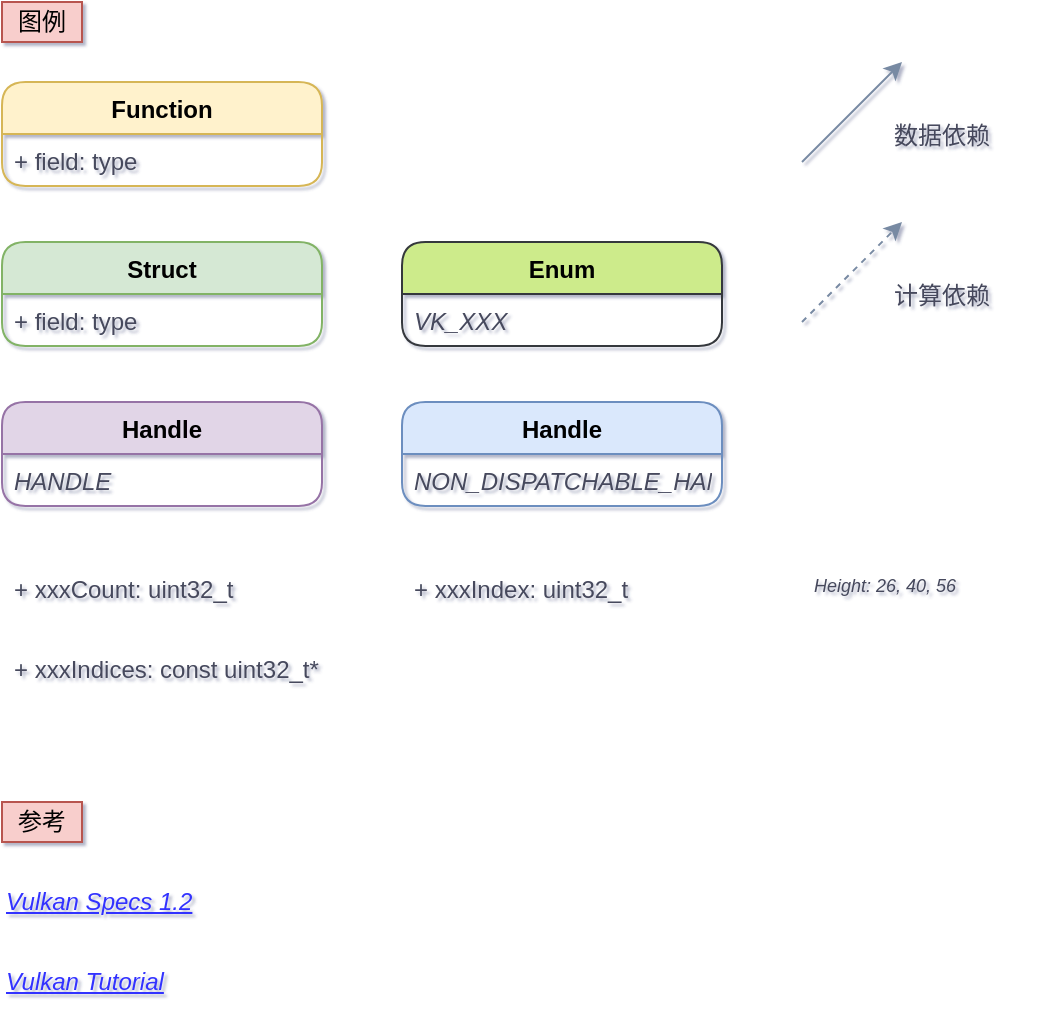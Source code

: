 <mxfile version="16.1.2" type="device" pages="6"><diagram id="C5RBs43oDa-KdzZeNtuy" name="README"><mxGraphModel dx="1581" dy="734" grid="1" gridSize="10" guides="1" tooltips="1" connect="1" arrows="1" fold="1" page="1" pageScale="1" pageWidth="1169" pageHeight="827" math="0" shadow="1"><root><mxCell id="WIyWlLk6GJQsqaUBKTNV-0"/><mxCell id="WIyWlLk6GJQsqaUBKTNV-1" parent="WIyWlLk6GJQsqaUBKTNV-0"/><mxCell id="Hw962l17tzkZasL_KHrf-56" value="Struct" style="swimlane;fontStyle=1;align=center;verticalAlign=top;childLayout=stackLayout;horizontal=1;startSize=26;horizontalStack=0;resizeParent=1;resizeParentMax=0;resizeLast=0;collapsible=1;marginBottom=0;rounded=1;sketch=0;strokeColor=#82b366;fillColor=#d5e8d4;movable=0;resizable=0;rotatable=0;deletable=0;editable=0;connectable=0;" parent="WIyWlLk6GJQsqaUBKTNV-1" vertex="1"><mxGeometry x="40" y="160" width="160" height="52" as="geometry"/></mxCell><mxCell id="Hw962l17tzkZasL_KHrf-57" value="+ field: type" style="text;strokeColor=none;fillColor=none;align=left;verticalAlign=top;spacingLeft=4;spacingRight=4;overflow=hidden;rotatable=0;points=[[0,0.5],[1,0.5]];portConstraint=eastwest;fontColor=#46495D;movable=0;resizable=0;deletable=0;editable=0;connectable=0;" parent="Hw962l17tzkZasL_KHrf-56" vertex="1"><mxGeometry y="26" width="160" height="26" as="geometry"/></mxCell><mxCell id="Hw962l17tzkZasL_KHrf-60" value="Function" style="swimlane;fontStyle=1;align=center;verticalAlign=top;childLayout=stackLayout;horizontal=1;startSize=26;horizontalStack=0;resizeParent=1;resizeParentMax=0;resizeLast=0;collapsible=1;marginBottom=0;rounded=1;sketch=0;strokeColor=#d6b656;fillColor=#fff2cc;movable=0;resizable=0;rotatable=0;deletable=0;editable=0;connectable=0;" parent="WIyWlLk6GJQsqaUBKTNV-1" vertex="1"><mxGeometry x="40" y="80" width="160" height="52" as="geometry"/></mxCell><mxCell id="Hw962l17tzkZasL_KHrf-61" value="+ field: type" style="text;strokeColor=none;fillColor=none;align=left;verticalAlign=top;spacingLeft=4;spacingRight=4;overflow=hidden;rotatable=0;points=[[0,0.5],[1,0.5]];portConstraint=eastwest;fontColor=#46495D;movable=0;resizable=0;deletable=0;editable=0;connectable=0;" parent="Hw962l17tzkZasL_KHrf-60" vertex="1"><mxGeometry y="26" width="160" height="26" as="geometry"/></mxCell><mxCell id="TkuLtzEYzbPDxNLZgB9N-2" value="Handle" style="swimlane;fontStyle=1;align=center;verticalAlign=top;childLayout=stackLayout;horizontal=1;startSize=26;horizontalStack=0;resizeParent=1;resizeParentMax=0;resizeLast=0;collapsible=1;marginBottom=0;rounded=1;strokeColor=#6c8ebf;fillColor=#dae8fc;fontFamily=Helvetica;shadow=0;sketch=0;swimlaneLine=1;movable=0;resizable=0;rotatable=0;deletable=0;editable=0;connectable=0;" parent="WIyWlLk6GJQsqaUBKTNV-1" vertex="1"><mxGeometry x="240" y="240" width="160" height="52" as="geometry"><mxRectangle x="480" y="470" width="120" height="26" as="alternateBounds"/></mxGeometry></mxCell><mxCell id="TkuLtzEYzbPDxNLZgB9N-3" value="NON_DISPATCHABLE_HANDLE" style="text;strokeColor=none;fillColor=none;align=left;verticalAlign=top;spacingLeft=4;spacingRight=4;overflow=hidden;rotatable=0;points=[[0,0.5],[1,0.5]];portConstraint=eastwest;fontStyle=2;fontColor=#46495D;movable=0;resizable=0;deletable=0;editable=0;connectable=0;" parent="TkuLtzEYzbPDxNLZgB9N-2" vertex="1"><mxGeometry y="26" width="160" height="26" as="geometry"/></mxCell><mxCell id="TkuLtzEYzbPDxNLZgB9N-4" value="Handle" style="swimlane;fontStyle=1;align=center;verticalAlign=top;childLayout=stackLayout;horizontal=1;startSize=26;horizontalStack=0;resizeParent=1;resizeParentMax=0;resizeLast=0;collapsible=1;marginBottom=0;rounded=1;strokeColor=#9673a6;fillColor=#e1d5e7;fontFamily=Helvetica;shadow=0;sketch=0;swimlaneLine=1;movable=0;resizable=0;rotatable=0;deletable=0;editable=0;connectable=0;" parent="WIyWlLk6GJQsqaUBKTNV-1" vertex="1"><mxGeometry x="40" y="240" width="160" height="52" as="geometry"><mxRectangle x="480" y="470" width="120" height="26" as="alternateBounds"/></mxGeometry></mxCell><mxCell id="TkuLtzEYzbPDxNLZgB9N-5" value="HANDLE" style="text;strokeColor=none;fillColor=none;align=left;verticalAlign=top;spacingLeft=4;spacingRight=4;overflow=hidden;rotatable=0;points=[[0,0.5],[1,0.5]];portConstraint=eastwest;fontStyle=2;fontColor=#46495D;movable=0;resizable=0;deletable=0;editable=0;connectable=0;" parent="TkuLtzEYzbPDxNLZgB9N-4" vertex="1"><mxGeometry y="26" width="160" height="26" as="geometry"/></mxCell><mxCell id="TkuLtzEYzbPDxNLZgB9N-17" value="图例" style="text;html=1;strokeColor=#b85450;fillColor=#f8cecc;align=center;verticalAlign=middle;whiteSpace=wrap;rounded=0;movable=1;resizable=1;rotatable=1;deletable=1;editable=1;connectable=1;" parent="WIyWlLk6GJQsqaUBKTNV-1" vertex="1"><mxGeometry x="40" y="40" width="40" height="20" as="geometry"/></mxCell><mxCell id="0LKjDKznj32yzCUOe44K-0" value="+ xxxCount: uint32_t" style="text;strokeColor=none;fillColor=none;align=left;verticalAlign=top;spacingLeft=4;spacingRight=4;overflow=hidden;rotatable=0;points=[[0,0.5],[1,0.5]];portConstraint=eastwest;fontColor=#46495D;movable=0;resizable=0;deletable=0;editable=0;connectable=0;" parent="WIyWlLk6GJQsqaUBKTNV-1" vertex="1"><mxGeometry x="40" y="320" width="160" height="26" as="geometry"/></mxCell><UserObject label="Vulkan Tutorial" link="https://vulkan-tutorial.com" id="XmJ99gN-95sQR7rTIWsg-0"><mxCell style="text;html=1;align=left;verticalAlign=middle;whiteSpace=wrap;rounded=0;fontStyle=6;fontColor=#3333FF;movable=0;resizable=0;rotatable=0;deletable=0;editable=0;connectable=0;" parent="WIyWlLk6GJQsqaUBKTNV-1" vertex="1"><mxGeometry x="40" y="520" width="90" height="20" as="geometry"/></mxCell></UserObject><mxCell id="XmJ99gN-95sQR7rTIWsg-1" value="参考" style="text;html=1;strokeColor=#b85450;fillColor=#f8cecc;align=center;verticalAlign=middle;whiteSpace=wrap;rounded=0;movable=0;resizable=0;rotatable=0;deletable=0;editable=0;connectable=0;" parent="WIyWlLk6GJQsqaUBKTNV-1" vertex="1"><mxGeometry x="40" y="440" width="40" height="20" as="geometry"/></mxCell><UserObject label="Vulkan Specs 1.2" link="https://www.khronos.org/registry/vulkan/specs/1.2-extensions/html/vkspec.html" id="XmJ99gN-95sQR7rTIWsg-2"><mxCell style="text;html=1;align=left;verticalAlign=middle;whiteSpace=wrap;rounded=0;fontStyle=6;fontColor=#3333FF;movable=0;resizable=0;rotatable=0;deletable=0;editable=0;connectable=0;" parent="WIyWlLk6GJQsqaUBKTNV-1" vertex="1"><mxGeometry x="40" y="480" width="110" height="20" as="geometry"/></mxCell></UserObject><mxCell id="v7c7t66zTTuXS1pyr_O--10" value="Enum" style="swimlane;fontStyle=1;align=center;verticalAlign=top;childLayout=stackLayout;horizontal=1;startSize=26;horizontalStack=0;resizeParent=1;resizeParentMax=0;resizeLast=0;collapsible=1;marginBottom=0;rounded=1;strokeColor=#36393d;fillColor=#cdeb8b;fontFamily=Helvetica;shadow=0;sketch=0;swimlaneLine=1;movable=0;resizable=0;rotatable=0;deletable=0;editable=0;connectable=0;" parent="WIyWlLk6GJQsqaUBKTNV-1" vertex="1"><mxGeometry x="240" y="160" width="160" height="52" as="geometry"><mxRectangle x="480" y="470" width="120" height="26" as="alternateBounds"/></mxGeometry></mxCell><mxCell id="v7c7t66zTTuXS1pyr_O--11" value="VK_XXX" style="text;strokeColor=none;fillColor=none;align=left;verticalAlign=top;spacingLeft=4;spacingRight=4;overflow=hidden;rotatable=0;points=[[0,0.5],[1,0.5]];portConstraint=eastwest;fontStyle=2;fontColor=#46495D;movable=0;resizable=0;deletable=0;editable=0;connectable=0;" parent="v7c7t66zTTuXS1pyr_O--10" vertex="1"><mxGeometry y="26" width="160" height="26" as="geometry"/></mxCell><mxCell id="ym4BAi1V-jZ31t6WGyke-0" value="+ xxxIndices: const uint32_t*" style="text;strokeColor=none;fillColor=none;align=left;verticalAlign=top;spacingLeft=4;spacingRight=4;overflow=hidden;rotatable=0;points=[[0,0.5],[1,0.5]];portConstraint=eastwest;fontColor=#46495D;movable=0;resizable=0;deletable=0;editable=0;connectable=0;" parent="WIyWlLk6GJQsqaUBKTNV-1" vertex="1"><mxGeometry x="40" y="360" width="170" height="26" as="geometry"/></mxCell><mxCell id="eFWWqYsp2Hzm1WsqJrXa-0" value="+ xxxIndex: uint32_t" style="text;strokeColor=none;fillColor=none;align=left;verticalAlign=top;spacingLeft=4;spacingRight=4;overflow=hidden;rotatable=0;points=[[0,0.5],[1,0.5]];portConstraint=eastwest;fontColor=#46495D;movable=0;resizable=0;deletable=0;editable=0;connectable=0;" parent="WIyWlLk6GJQsqaUBKTNV-1" vertex="1"><mxGeometry x="240" y="320" width="140" height="26" as="geometry"/></mxCell><mxCell id="-DOAcSrHPiSnlXRo1Mgz-2" value="" style="group;movable=0;resizable=0;rotatable=0;deletable=0;editable=0;connectable=0;" parent="WIyWlLk6GJQsqaUBKTNV-1" vertex="1" connectable="0"><mxGeometry x="440" y="70" width="100" height="50" as="geometry"/></mxCell><mxCell id="xAWkyJ6sMbdylmBGJJPE-0" value="" style="endArrow=classic;html=1;fontColor=#46495D;strokeColor=#788AA3;strokeWidth=1;fillColor=#B2C9AB;movable=0;resizable=0;rotatable=0;deletable=0;editable=0;connectable=0;" parent="-DOAcSrHPiSnlXRo1Mgz-2" edge="1"><mxGeometry width="50" height="50" relative="1" as="geometry"><mxPoint y="50" as="sourcePoint"/><mxPoint x="50" as="targetPoint"/></mxGeometry></mxCell><mxCell id="-DOAcSrHPiSnlXRo1Mgz-0" value="数据依赖" style="text;strokeColor=none;fillColor=none;align=left;verticalAlign=top;spacingLeft=4;spacingRight=4;overflow=hidden;rotatable=0;points=[[0,0.5],[1,0.5]];portConstraint=eastwest;fontColor=#46495D;movable=0;resizable=0;deletable=0;editable=0;connectable=0;" parent="-DOAcSrHPiSnlXRo1Mgz-2" vertex="1"><mxGeometry x="40" y="23" width="60" height="26" as="geometry"/></mxCell><mxCell id="-DOAcSrHPiSnlXRo1Mgz-3" value="" style="group;movable=0;resizable=0;rotatable=0;deletable=0;editable=0;connectable=0;" parent="WIyWlLk6GJQsqaUBKTNV-1" vertex="1" connectable="0"><mxGeometry x="440" y="150" width="100" height="50" as="geometry"/></mxCell><mxCell id="xAWkyJ6sMbdylmBGJJPE-1" value="" style="endArrow=classic;html=1;dashed=1;fontColor=#46495D;strokeColor=#788AA3;strokeWidth=1;fillColor=#B2C9AB;movable=0;resizable=0;rotatable=0;deletable=0;editable=0;connectable=0;" parent="-DOAcSrHPiSnlXRo1Mgz-3" edge="1"><mxGeometry width="50" height="50" relative="1" as="geometry"><mxPoint y="50" as="sourcePoint"/><mxPoint x="50" as="targetPoint"/></mxGeometry></mxCell><mxCell id="-DOAcSrHPiSnlXRo1Mgz-1" value="计算依赖" style="text;strokeColor=none;fillColor=none;align=left;verticalAlign=top;spacingLeft=4;spacingRight=4;overflow=hidden;rotatable=0;points=[[0,0.5],[1,0.5]];portConstraint=eastwest;fontColor=#46495D;movable=0;resizable=0;deletable=0;editable=0;connectable=0;" parent="-DOAcSrHPiSnlXRo1Mgz-3" vertex="1"><mxGeometry x="40" y="23" width="60" height="26" as="geometry"/></mxCell><mxCell id="MKhuXgodMATjtAOty6k_-3" value="Height: 26, 40, 56" style="text;strokeColor=none;fillColor=none;align=left;verticalAlign=top;spacingLeft=4;spacingRight=4;overflow=hidden;rotatable=0;points=[[0,0.5],[1,0.5]];portConstraint=eastwest;fontColor=#46495D;movable=0;resizable=0;deletable=0;editable=0;connectable=0;fontStyle=2;fontSize=9;" parent="WIyWlLk6GJQsqaUBKTNV-1" vertex="1"><mxGeometry x="440" y="320" width="120" height="26" as="geometry"/></mxCell></root></mxGraphModel></diagram><diagram id="RzPRhhrzeW8E7BvLBpSN" name="Instance"><mxGraphModel dx="3004" dy="1394" grid="1" gridSize="10" guides="1" tooltips="1" connect="1" arrows="1" fold="1" page="1" pageScale="1" pageWidth="1169" pageHeight="827" math="0" shadow="0"><root><mxCell id="cWq2BBFTRTD9Xy82XcVR-0"/><mxCell id="cWq2BBFTRTD9Xy82XcVR-1" parent="cWq2BBFTRTD9Xy82XcVR-0"/><mxCell id="g1Z4vGLpSYfXVQvEpUX1-0" value="vkCreateInstance" style="swimlane;fontStyle=1;align=center;verticalAlign=top;childLayout=stackLayout;horizontal=1;startSize=26;horizontalStack=0;resizeParent=1;resizeParentMax=0;resizeLast=0;collapsible=1;marginBottom=0;rounded=1;sketch=0;strokeColor=#d6b656;fillColor=#fff2cc;movable=1;resizable=1;rotatable=1;deletable=1;editable=1;connectable=1;" parent="cWq2BBFTRTD9Xy82XcVR-1" vertex="1"><mxGeometry x="40" y="277" width="240" height="78" as="geometry"/></mxCell><mxCell id="g1Z4vGLpSYfXVQvEpUX1-1" value="+ pCreateInfo: VkInstanceCreateInfo*" style="text;strokeColor=none;fillColor=none;align=left;verticalAlign=top;spacingLeft=4;spacingRight=4;overflow=hidden;rotatable=1;points=[[0,0.5],[1,0.5]];portConstraint=eastwest;fontColor=#46495D;movable=1;resizable=1;deletable=1;editable=1;connectable=1;" parent="g1Z4vGLpSYfXVQvEpUX1-0" vertex="1"><mxGeometry y="26" width="240" height="26" as="geometry"/></mxCell><mxCell id="DU9BaO00_qhP9KFO8lfE-1" value="+ pInstance: VkInstance*" style="text;strokeColor=none;fillColor=none;align=left;verticalAlign=top;spacingLeft=4;spacingRight=4;overflow=hidden;rotatable=1;points=[[0,0.5],[1,0.5]];portConstraint=eastwest;fontColor=#46495D;movable=1;resizable=1;deletable=1;editable=1;connectable=1;" parent="g1Z4vGLpSYfXVQvEpUX1-0" vertex="1"><mxGeometry y="52" width="240" height="26" as="geometry"/></mxCell><mxCell id="IsuVOqj7ZceTzIdIhNWK-0" value="VkInstance" style="swimlane;fontStyle=1;align=center;verticalAlign=top;childLayout=stackLayout;horizontal=1;startSize=26;horizontalStack=0;resizeParent=1;resizeParentMax=0;resizeLast=0;collapsible=1;marginBottom=0;rounded=1;strokeColor=#9673a6;fillColor=#e1d5e7;fontFamily=Helvetica;shadow=0;sketch=0;swimlaneLine=1;movable=1;resizable=1;rotatable=1;deletable=1;editable=1;connectable=1;fontColor=#46495D;" parent="cWq2BBFTRTD9Xy82XcVR-1" vertex="1"><mxGeometry x="360" y="400" width="280" height="52" as="geometry"><mxRectangle x="480" y="470" width="120" height="26" as="alternateBounds"/></mxGeometry></mxCell><mxCell id="IsuVOqj7ZceTzIdIhNWK-1" value="HANDLE" style="text;strokeColor=none;fillColor=none;align=left;verticalAlign=top;spacingLeft=4;spacingRight=4;overflow=hidden;rotatable=1;points=[[0,0.5],[1,0.5]];portConstraint=eastwest;fontStyle=2;fontColor=#46495D;movable=1;resizable=1;deletable=1;editable=1;connectable=1;" parent="IsuVOqj7ZceTzIdIhNWK-0" vertex="1"><mxGeometry y="26" width="280" height="26" as="geometry"/></mxCell><mxCell id="fjpkSrTSHmF8b_dlK-IW-0" style="edgeStyle=entityRelationEdgeStyle;shape=connector;curved=1;rounded=1;orthogonalLoop=1;jettySize=auto;html=1;exitX=1;exitY=0.5;exitDx=0;exitDy=0;entryX=0;entryY=0.5;entryDx=0;entryDy=0;labelBackgroundColor=default;fontFamily=Helvetica;fontSize=11;fontColor=#46495D;startArrow=oval;startFill=1;endArrow=classic;strokeColor=#788AA3;strokeWidth=1;fillColor=#B2C9AB;" parent="cWq2BBFTRTD9Xy82XcVR-1" source="DU9BaO00_qhP9KFO8lfE-1" target="IsuVOqj7ZceTzIdIhNWK-1" edge="1"><mxGeometry relative="1" as="geometry"/></mxCell><mxCell id="6MN1JZb5fZ5cA1zbCeHy-0" value="&lt;h1&gt;Instance&lt;/h1&gt;&lt;p&gt;通过Instance使用Vulkan API。&lt;/p&gt;" style="text;html=1;strokeColor=none;fillColor=none;spacing=5;spacingTop=-20;whiteSpace=wrap;overflow=hidden;rounded=0;fontColor=#46495D;" parent="cWq2BBFTRTD9Xy82XcVR-1" vertex="1"><mxGeometry x="40" y="40" width="280" height="80" as="geometry"/></mxCell><mxCell id="ZhP6FRaHwoOJ1lUMVOwH-0" value="VkInstanceCreateInfo" style="swimlane;fontStyle=1;align=center;verticalAlign=top;childLayout=stackLayout;horizontal=1;startSize=26;horizontalStack=0;resizeParent=1;resizeParentMax=0;resizeLast=0;collapsible=1;marginBottom=0;fillColor=#d5e8d4;strokeColor=#82b366;rounded=1;fontFamily=Helvetica;fontColor=#46495D;sketch=0;" parent="cWq2BBFTRTD9Xy82XcVR-1" vertex="1"><mxGeometry x="360" y="160" width="280" height="156" as="geometry"><mxRectangle x="480" y="198" width="180" height="26" as="alternateBounds"/></mxGeometry></mxCell><mxCell id="ZhP6FRaHwoOJ1lUMVOwH-1" value="+ pApplicationInfo: VkApplicationInfo*" style="text;align=left;verticalAlign=top;spacingLeft=4;spacingRight=4;overflow=hidden;rotatable=0;points=[[0,0.5],[1,0.5]];portConstraint=eastwest;rounded=1;fontColor=#46495D;" parent="ZhP6FRaHwoOJ1lUMVOwH-0" vertex="1"><mxGeometry y="26" width="280" height="26" as="geometry"/></mxCell><mxCell id="ZhP6FRaHwoOJ1lUMVOwH-2" value="+ enabledLayerCount" style="text;align=left;verticalAlign=top;spacingLeft=4;spacingRight=4;overflow=hidden;rotatable=0;points=[[0,0.5],[1,0.5]];portConstraint=eastwest;rounded=1;fontColor=#46495D;" parent="ZhP6FRaHwoOJ1lUMVOwH-0" vertex="1"><mxGeometry y="52" width="280" height="26" as="geometry"/></mxCell><mxCell id="ZhP6FRaHwoOJ1lUMVOwH-3" value="+ ppEnabledLayerNames: const char**" style="text;align=left;verticalAlign=top;spacingLeft=4;spacingRight=4;overflow=hidden;rotatable=0;points=[[0,0.5],[1,0.5]];portConstraint=eastwest;rounded=1;fontColor=#46495D;" parent="ZhP6FRaHwoOJ1lUMVOwH-0" vertex="1"><mxGeometry y="78" width="280" height="26" as="geometry"/></mxCell><mxCell id="ZhP6FRaHwoOJ1lUMVOwH-4" value="+ enabledExtensionCount" style="text;align=left;verticalAlign=top;spacingLeft=4;spacingRight=4;overflow=hidden;rotatable=0;points=[[0,0.5],[1,0.5]];portConstraint=eastwest;rounded=1;fontFamily=Helvetica;fontColor=#46495D;" parent="ZhP6FRaHwoOJ1lUMVOwH-0" vertex="1"><mxGeometry y="104" width="280" height="26" as="geometry"/></mxCell><mxCell id="ZhP6FRaHwoOJ1lUMVOwH-5" value="+ ppEnabledExtensionNames: const char**" style="text;align=left;verticalAlign=top;spacingLeft=4;spacingRight=4;overflow=hidden;rotatable=0;points=[[0,0.5],[1,0.5]];portConstraint=eastwest;rounded=1;fontFamily=Helvetica;fontColor=#46495D;" parent="ZhP6FRaHwoOJ1lUMVOwH-0" vertex="1"><mxGeometry y="130" width="280" height="26" as="geometry"/></mxCell><mxCell id="ZhP6FRaHwoOJ1lUMVOwH-8" style="edgeStyle=entityRelationEdgeStyle;shape=connector;curved=1;rounded=1;orthogonalLoop=1;jettySize=auto;html=1;exitX=1;exitY=0.5;exitDx=0;exitDy=0;labelBackgroundColor=default;fontFamily=Helvetica;fontSize=11;fontColor=#46495D;startArrow=oval;startFill=1;endArrow=classic;strokeColor=#788AA3;strokeWidth=1;fillColor=#B2C9AB;" parent="cWq2BBFTRTD9Xy82XcVR-1" source="g1Z4vGLpSYfXVQvEpUX1-1" target="ZhP6FRaHwoOJ1lUMVOwH-0" edge="1"><mxGeometry relative="1" as="geometry"/></mxCell><mxCell id="ZsgGHDQqkJk1arjOJIp4-0" value="VkApplicationInfo" style="swimlane;fontStyle=1;align=center;verticalAlign=top;childLayout=stackLayout;horizontal=1;startSize=26;horizontalStack=0;resizeParent=1;resizeParentMax=0;resizeLast=0;collapsible=1;marginBottom=0;fillColor=#d5e8d4;strokeColor=#82b366;rounded=1;fontFamily=Helvetica;fontColor=#46495D;sketch=0;" parent="cWq2BBFTRTD9Xy82XcVR-1" vertex="1"><mxGeometry x="720" y="160" width="280" height="156" as="geometry"><mxRectangle x="480" y="198" width="180" height="26" as="alternateBounds"/></mxGeometry></mxCell><mxCell id="ZsgGHDQqkJk1arjOJIp4-1" value="+ pApplicationName" style="text;align=left;verticalAlign=top;spacingLeft=4;spacingRight=4;overflow=hidden;rotatable=0;points=[[0,0.5],[1,0.5]];portConstraint=eastwest;rounded=1;fontColor=#46495D;" parent="ZsgGHDQqkJk1arjOJIp4-0" vertex="1"><mxGeometry y="26" width="280" height="26" as="geometry"/></mxCell><mxCell id="ZsgGHDQqkJk1arjOJIp4-2" value="+ applicationVersion" style="text;align=left;verticalAlign=top;spacingLeft=4;spacingRight=4;overflow=hidden;rotatable=0;points=[[0,0.5],[1,0.5]];portConstraint=eastwest;rounded=1;fontColor=#46495D;" parent="ZsgGHDQqkJk1arjOJIp4-0" vertex="1"><mxGeometry y="52" width="280" height="26" as="geometry"/></mxCell><mxCell id="ZsgGHDQqkJk1arjOJIp4-3" value="+ pEngineName" style="text;align=left;verticalAlign=top;spacingLeft=4;spacingRight=4;overflow=hidden;rotatable=0;points=[[0,0.5],[1,0.5]];portConstraint=eastwest;rounded=1;fontColor=#46495D;" parent="ZsgGHDQqkJk1arjOJIp4-0" vertex="1"><mxGeometry y="78" width="280" height="26" as="geometry"/></mxCell><mxCell id="ZsgGHDQqkJk1arjOJIp4-4" value="+ engineVersion" style="text;align=left;verticalAlign=top;spacingLeft=4;spacingRight=4;overflow=hidden;rotatable=0;points=[[0,0.5],[1,0.5]];portConstraint=eastwest;rounded=1;fontFamily=Helvetica;fontColor=#46495D;" parent="ZsgGHDQqkJk1arjOJIp4-0" vertex="1"><mxGeometry y="104" width="280" height="26" as="geometry"/></mxCell><mxCell id="ZsgGHDQqkJk1arjOJIp4-5" value="+ apiVersion" style="text;align=left;verticalAlign=top;spacingLeft=4;spacingRight=4;overflow=hidden;rotatable=0;points=[[0,0.5],[1,0.5]];portConstraint=eastwest;rounded=1;fontFamily=Helvetica;fontColor=#46495D;" parent="ZsgGHDQqkJk1arjOJIp4-0" vertex="1"><mxGeometry y="130" width="280" height="26" as="geometry"/></mxCell><mxCell id="ZsgGHDQqkJk1arjOJIp4-6" style="edgeStyle=entityRelationEdgeStyle;shape=connector;curved=1;rounded=1;orthogonalLoop=1;jettySize=auto;html=1;exitX=1;exitY=0.5;exitDx=0;exitDy=0;labelBackgroundColor=default;fontFamily=Helvetica;fontSize=11;fontColor=#46495D;startArrow=oval;startFill=1;endArrow=classic;strokeColor=#788AA3;strokeWidth=1;fillColor=#B2C9AB;" parent="cWq2BBFTRTD9Xy82XcVR-1" source="ZhP6FRaHwoOJ1lUMVOwH-1" target="ZsgGHDQqkJk1arjOJIp4-0" edge="1"><mxGeometry relative="1" as="geometry"/></mxCell></root></mxGraphModel></diagram><diagram id="XOKY3FcF3s-Ydd6bh4p4" name="RenderPass"><mxGraphModel dx="5007" dy="2323" grid="1" gridSize="10" guides="1" tooltips="1" connect="1" arrows="1" fold="1" page="1" pageScale="1" pageWidth="1654" pageHeight="1169" math="0" shadow="0"><root><mxCell id="UUU1xzsq4q799uU6Dpsc-0"/><mxCell id="UUU1xzsq4q799uU6Dpsc-1" parent="UUU1xzsq4q799uU6Dpsc-0"/><mxCell id="z_MenlmV2gdY8kK_khoM-0" value="VkRenderPassCreateInfo" style="swimlane;fontStyle=1;align=center;verticalAlign=top;childLayout=stackLayout;horizontal=1;startSize=26;horizontalStack=0;resizeParent=1;resizeParentMax=0;resizeLast=0;collapsible=1;marginBottom=0;fillColor=#d5e8d4;strokeColor=#82b366;rounded=1;fontFamily=Helvetica;fontColor=#46495D;sketch=0;" parent="UUU1xzsq4q799uU6Dpsc-1" vertex="1"><mxGeometry x="400" y="418" width="280" height="208" as="geometry"><mxRectangle x="480" y="198" width="180" height="26" as="alternateBounds"/></mxGeometry></mxCell><mxCell id="z_MenlmV2gdY8kK_khoM-1" value="+ flags: VkRenderPassCreateFlags" style="text;align=left;verticalAlign=top;spacingLeft=4;spacingRight=4;overflow=hidden;rotatable=0;points=[[0,0.5],[1,0.5]];portConstraint=eastwest;rounded=1;fontColor=#46495D;" parent="z_MenlmV2gdY8kK_khoM-0" vertex="1"><mxGeometry y="26" width="280" height="26" as="geometry"/></mxCell><mxCell id="z_MenlmV2gdY8kK_khoM-2" value="+ attachmentCount" style="text;align=left;verticalAlign=top;spacingLeft=4;spacingRight=4;overflow=hidden;rotatable=0;points=[[0,0.5],[1,0.5]];portConstraint=eastwest;rounded=1;fontColor=#46495D;" parent="z_MenlmV2gdY8kK_khoM-0" vertex="1"><mxGeometry y="52" width="280" height="26" as="geometry"/></mxCell><mxCell id="z_MenlmV2gdY8kK_khoM-3" value="+ pAttachments: VkAttachmentDescription*" style="text;align=left;verticalAlign=top;spacingLeft=4;spacingRight=4;overflow=hidden;rotatable=0;points=[[0,0.5],[1,0.5]];portConstraint=eastwest;rounded=1;fontColor=#46495D;" parent="z_MenlmV2gdY8kK_khoM-0" vertex="1"><mxGeometry y="78" width="280" height="26" as="geometry"/></mxCell><mxCell id="z_MenlmV2gdY8kK_khoM-4" value="+ subpassCount" style="text;align=left;verticalAlign=top;spacingLeft=4;spacingRight=4;overflow=hidden;rotatable=0;points=[[0,0.5],[1,0.5]];portConstraint=eastwest;rounded=1;fontFamily=Helvetica;fontColor=#46495D;" parent="z_MenlmV2gdY8kK_khoM-0" vertex="1"><mxGeometry y="104" width="280" height="26" as="geometry"/></mxCell><mxCell id="z_MenlmV2gdY8kK_khoM-5" value="+ pSubpasses:  VkSubpassDescription*" style="text;align=left;verticalAlign=top;spacingLeft=4;spacingRight=4;overflow=hidden;rotatable=0;points=[[0,0.5],[1,0.5]];portConstraint=eastwest;rounded=1;fontFamily=Helvetica;fontColor=#46495D;" parent="z_MenlmV2gdY8kK_khoM-0" vertex="1"><mxGeometry y="130" width="280" height="26" as="geometry"/></mxCell><mxCell id="z_MenlmV2gdY8kK_khoM-6" value="+ dependencyCount" style="text;align=left;verticalAlign=top;spacingLeft=4;spacingRight=4;overflow=hidden;rotatable=0;points=[[0,0.5],[1,0.5]];portConstraint=eastwest;rounded=1;fontFamily=Helvetica;fontColor=#46495D;" parent="z_MenlmV2gdY8kK_khoM-0" vertex="1"><mxGeometry y="156" width="280" height="26" as="geometry"/></mxCell><mxCell id="z_MenlmV2gdY8kK_khoM-7" value="+ pDependencies: VkSubpassDependency*" style="text;align=left;verticalAlign=top;spacingLeft=4;spacingRight=4;overflow=hidden;rotatable=0;points=[[0,0.5],[1,0.5]];portConstraint=eastwest;rounded=1;fontFamily=Helvetica;fontColor=#46495D;" parent="z_MenlmV2gdY8kK_khoM-0" vertex="1"><mxGeometry y="182" width="280" height="26" as="geometry"/></mxCell><mxCell id="z_MenlmV2gdY8kK_khoM-8" value="VkRenderPass " style="swimlane;fontStyle=1;align=center;verticalAlign=top;childLayout=stackLayout;horizontal=1;startSize=26;horizontalStack=0;resizeParent=1;resizeParentMax=0;resizeLast=0;collapsible=1;marginBottom=0;rounded=1;strokeColor=#6c8ebf;fillColor=#dae8fc;fontFamily=Helvetica;shadow=0;sketch=0;swimlaneLine=1;fontColor=#46495D;" parent="UUU1xzsq4q799uU6Dpsc-1" vertex="1"><mxGeometry x="400" y="690" width="280" height="52" as="geometry"><mxRectangle x="480" y="470" width="120" height="26" as="alternateBounds"/></mxGeometry></mxCell><mxCell id="z_MenlmV2gdY8kK_khoM-9" value="NON_DISPATCHABLE_HANDLE" style="text;strokeColor=none;fillColor=none;align=left;verticalAlign=top;spacingLeft=4;spacingRight=4;overflow=hidden;rotatable=0;points=[[0,0.5],[1,0.5]];portConstraint=eastwest;fontStyle=2;fontColor=#46495D;" parent="z_MenlmV2gdY8kK_khoM-8" vertex="1"><mxGeometry y="26" width="280" height="26" as="geometry"/></mxCell><mxCell id="z_MenlmV2gdY8kK_khoM-10" value="VkAttachmentDescription" style="swimlane;fontStyle=1;align=center;verticalAlign=top;childLayout=stackLayout;horizontal=1;startSize=26;horizontalStack=0;resizeParent=1;resizeParentMax=0;resizeLast=0;collapsible=1;marginBottom=0;rounded=1;strokeColor=#82b366;fillColor=#d5e8d4;fontFamily=Helvetica;swimlaneLine=1;fontColor=#46495D;sketch=0;" parent="UUU1xzsq4q799uU6Dpsc-1" vertex="1"><mxGeometry x="800" y="120" width="280" height="260" as="geometry"><mxRectangle x="440" y="158" width="170" height="26" as="alternateBounds"/></mxGeometry></mxCell><mxCell id="z_MenlmV2gdY8kK_khoM-11" value="+ flags: VkAttachmentDescriptionFlags" style="text;align=left;verticalAlign=top;spacingLeft=4;spacingRight=4;overflow=hidden;rotatable=0;points=[[0,0.5],[1,0.5]];portConstraint=eastwest;strokeWidth=1;rounded=1;glass=0;shadow=0;sketch=0;perimeterSpacing=0;fontColor=#46495D;" parent="z_MenlmV2gdY8kK_khoM-10" vertex="1"><mxGeometry y="26" width="280" height="26" as="geometry"/></mxCell><mxCell id="z_MenlmV2gdY8kK_khoM-12" value="+ format: VkFormat" style="text;align=left;verticalAlign=top;spacingLeft=4;spacingRight=4;overflow=hidden;rotatable=0;points=[[0,0.5],[1,0.5]];portConstraint=eastwest;rounded=1;strokeWidth=1;glass=0;shadow=0;sketch=0;perimeterSpacing=0;fontColor=#46495D;" parent="z_MenlmV2gdY8kK_khoM-10" vertex="1"><mxGeometry y="52" width="280" height="26" as="geometry"/></mxCell><mxCell id="z_MenlmV2gdY8kK_khoM-13" value="+ samples" style="text;align=left;verticalAlign=top;spacingLeft=4;spacingRight=4;overflow=hidden;rotatable=0;points=[[0,0.5],[1,0.5]];portConstraint=eastwest;rounded=1;strokeWidth=1;glass=0;shadow=0;sketch=0;perimeterSpacing=0;fontColor=#46495D;" parent="z_MenlmV2gdY8kK_khoM-10" vertex="1"><mxGeometry y="78" width="280" height="26" as="geometry"/></mxCell><mxCell id="z_MenlmV2gdY8kK_khoM-14" value="+ loadOp" style="text;strokeColor=none;fillColor=none;align=left;verticalAlign=top;spacingLeft=4;spacingRight=4;overflow=hidden;rotatable=0;points=[[0,0.5],[1,0.5]];portConstraint=eastwest;fontColor=#46495D;" parent="z_MenlmV2gdY8kK_khoM-10" vertex="1"><mxGeometry y="104" width="280" height="26" as="geometry"/></mxCell><mxCell id="z_MenlmV2gdY8kK_khoM-15" value="+ storeOp" style="text;strokeColor=none;fillColor=none;align=left;verticalAlign=top;spacingLeft=4;spacingRight=4;overflow=hidden;rotatable=0;points=[[0,0.5],[1,0.5]];portConstraint=eastwest;fontColor=#46495D;" parent="z_MenlmV2gdY8kK_khoM-10" vertex="1"><mxGeometry y="130" width="280" height="26" as="geometry"/></mxCell><mxCell id="z_MenlmV2gdY8kK_khoM-16" value="+ stencilLoadOp" style="text;strokeColor=none;fillColor=none;align=left;verticalAlign=top;spacingLeft=4;spacingRight=4;overflow=hidden;rotatable=0;points=[[0,0.5],[1,0.5]];portConstraint=eastwest;fontColor=#46495D;" parent="z_MenlmV2gdY8kK_khoM-10" vertex="1"><mxGeometry y="156" width="280" height="26" as="geometry"/></mxCell><mxCell id="z_MenlmV2gdY8kK_khoM-17" value="+ stencilStoreOp" style="text;strokeColor=none;fillColor=none;align=left;verticalAlign=top;spacingLeft=4;spacingRight=4;overflow=hidden;rotatable=0;points=[[0,0.5],[1,0.5]];portConstraint=eastwest;fontColor=#46495D;" parent="z_MenlmV2gdY8kK_khoM-10" vertex="1"><mxGeometry y="182" width="280" height="26" as="geometry"/></mxCell><mxCell id="z_MenlmV2gdY8kK_khoM-18" value="+ initialLayout" style="text;strokeColor=none;fillColor=none;align=left;verticalAlign=top;spacingLeft=4;spacingRight=4;overflow=hidden;rotatable=0;points=[[0,0.5],[1,0.5]];portConstraint=eastwest;fontColor=#46495D;" parent="z_MenlmV2gdY8kK_khoM-10" vertex="1"><mxGeometry y="208" width="280" height="26" as="geometry"/></mxCell><mxCell id="z_MenlmV2gdY8kK_khoM-19" value="+ finalLayout" style="text;strokeColor=none;fillColor=none;align=left;verticalAlign=top;spacingLeft=4;spacingRight=4;overflow=hidden;rotatable=0;points=[[0,0.5],[1,0.5]];portConstraint=eastwest;fontColor=#46495D;" parent="z_MenlmV2gdY8kK_khoM-10" vertex="1"><mxGeometry y="234" width="280" height="26" as="geometry"/></mxCell><mxCell id="z_MenlmV2gdY8kK_khoM-20" value="VkSubpassDescription" style="swimlane;fontStyle=1;align=center;verticalAlign=top;childLayout=stackLayout;horizontal=1;startSize=26;horizontalStack=0;resizeParent=1;resizeParentMax=0;resizeLast=0;collapsible=1;marginBottom=0;rounded=1;fontFamily=Helvetica;strokeColor=#82b366;fillColor=#d5e8d4;fontColor=#46495D;sketch=0;" parent="UUU1xzsq4q799uU6Dpsc-1" vertex="1"><mxGeometry x="800" y="418" width="360" height="286" as="geometry"/></mxCell><mxCell id="z_MenlmV2gdY8kK_khoM-21" value="+ flags: VkSubpassDescriptionFlags" style="text;align=left;verticalAlign=top;spacingLeft=4;spacingRight=4;overflow=hidden;rotatable=0;points=[[0,0.5],[1,0.5]];portConstraint=eastwest;fontColor=#46495D;" parent="z_MenlmV2gdY8kK_khoM-20" vertex="1"><mxGeometry y="26" width="360" height="26" as="geometry"/></mxCell><mxCell id="z_MenlmV2gdY8kK_khoM-22" value="+ pipelineBindPoint: VkPipelineBindPoint" style="text;strokeColor=none;fillColor=none;align=left;verticalAlign=top;spacingLeft=4;spacingRight=4;overflow=hidden;rotatable=0;points=[[0,0.5],[1,0.5]];portConstraint=eastwest;rounded=1;shadow=0;glass=0;sketch=0;fontColor=#46495D;" parent="z_MenlmV2gdY8kK_khoM-20" vertex="1"><mxGeometry y="52" width="360" height="26" as="geometry"/></mxCell><mxCell id="z_MenlmV2gdY8kK_khoM-23" value="+ inputAttachmentCount" style="text;strokeColor=none;fillColor=none;align=left;verticalAlign=top;spacingLeft=4;spacingRight=4;overflow=hidden;rotatable=0;points=[[0,0.5],[1,0.5]];portConstraint=eastwest;rounded=0;sketch=0;fontColor=#46495D;" parent="z_MenlmV2gdY8kK_khoM-20" vertex="1"><mxGeometry y="78" width="360" height="26" as="geometry"/></mxCell><mxCell id="z_MenlmV2gdY8kK_khoM-24" value="+ pInputAttachments: VkAttachmentReference*" style="text;strokeColor=none;fillColor=none;align=left;verticalAlign=top;spacingLeft=4;spacingRight=4;overflow=hidden;rotatable=0;points=[[0,0.5],[1,0.5]];portConstraint=eastwest;rounded=0;sketch=0;fontColor=#46495D;" parent="z_MenlmV2gdY8kK_khoM-20" vertex="1"><mxGeometry y="104" width="360" height="26" as="geometry"/></mxCell><mxCell id="z_MenlmV2gdY8kK_khoM-25" value="+ colorAttachmentCount" style="text;strokeColor=none;fillColor=none;align=left;verticalAlign=top;spacingLeft=4;spacingRight=4;overflow=hidden;rotatable=0;points=[[0,0.5],[1,0.5]];portConstraint=eastwest;rounded=0;sketch=0;fontColor=#46495D;" parent="z_MenlmV2gdY8kK_khoM-20" vertex="1"><mxGeometry y="130" width="360" height="26" as="geometry"/></mxCell><mxCell id="z_MenlmV2gdY8kK_khoM-26" value="+ pColorAttachments: VkAttachmentReference*" style="text;strokeColor=none;fillColor=none;align=left;verticalAlign=top;spacingLeft=4;spacingRight=4;overflow=hidden;rotatable=0;points=[[0,0.5],[1,0.5]];portConstraint=eastwest;rounded=0;sketch=0;fontColor=#46495D;" parent="z_MenlmV2gdY8kK_khoM-20" vertex="1"><mxGeometry y="156" width="360" height="26" as="geometry"/></mxCell><mxCell id="z_MenlmV2gdY8kK_khoM-27" value="+ pResolveAttachments: VkAttachmentReference*" style="text;strokeColor=none;fillColor=none;align=left;verticalAlign=top;spacingLeft=4;spacingRight=4;overflow=hidden;rotatable=0;points=[[0,0.5],[1,0.5]];portConstraint=eastwest;rounded=0;sketch=0;fontColor=#46495D;" parent="z_MenlmV2gdY8kK_khoM-20" vertex="1"><mxGeometry y="182" width="360" height="26" as="geometry"/></mxCell><mxCell id="z_MenlmV2gdY8kK_khoM-28" value="+ pDepthStencilAttachment: VkAttachmentReference*" style="text;strokeColor=none;fillColor=none;align=left;verticalAlign=top;spacingLeft=4;spacingRight=4;overflow=hidden;rotatable=0;points=[[0,0.5],[1,0.5]];portConstraint=eastwest;rounded=0;sketch=0;fontColor=#46495D;" parent="z_MenlmV2gdY8kK_khoM-20" vertex="1"><mxGeometry y="208" width="360" height="26" as="geometry"/></mxCell><mxCell id="z_MenlmV2gdY8kK_khoM-29" value="+ preserveAttachmentCount" style="text;strokeColor=none;fillColor=none;align=left;verticalAlign=top;spacingLeft=4;spacingRight=4;overflow=hidden;rotatable=0;points=[[0,0.5],[1,0.5]];portConstraint=eastwest;rounded=0;sketch=0;fontColor=#46495D;" parent="z_MenlmV2gdY8kK_khoM-20" vertex="1"><mxGeometry y="234" width="360" height="26" as="geometry"/></mxCell><mxCell id="z_MenlmV2gdY8kK_khoM-30" value="+ pPreserveAttachments: uint32_t*" style="text;strokeColor=none;fillColor=none;align=left;verticalAlign=top;spacingLeft=4;spacingRight=4;overflow=hidden;rotatable=0;points=[[0,0.5],[1,0.5]];portConstraint=eastwest;rounded=0;sketch=0;fontColor=#46495D;" parent="z_MenlmV2gdY8kK_khoM-20" vertex="1"><mxGeometry y="260" width="360" height="26" as="geometry"/></mxCell><mxCell id="z_MenlmV2gdY8kK_khoM-31" value="VkSubpassDependency" style="swimlane;fontStyle=1;align=center;verticalAlign=top;childLayout=stackLayout;horizontal=1;startSize=26;horizontalStack=0;resizeParent=1;resizeParentMax=0;resizeLast=0;collapsible=1;marginBottom=0;rounded=1;fontFamily=Helvetica;strokeColor=#82b366;fillColor=#d5e8d4;swimlaneLine=0;fontColor=#46495D;sketch=0;" parent="UUU1xzsq4q799uU6Dpsc-1" vertex="1"><mxGeometry x="800" y="760" width="280" height="208" as="geometry"/></mxCell><mxCell id="z_MenlmV2gdY8kK_khoM-32" value="+ srcSubpass" style="text;align=left;verticalAlign=top;spacingLeft=4;spacingRight=4;overflow=hidden;rotatable=0;points=[[0,0.5],[1,0.5]];portConstraint=eastwest;fontColor=#46495D;" parent="z_MenlmV2gdY8kK_khoM-31" vertex="1"><mxGeometry y="26" width="280" height="26" as="geometry"/></mxCell><mxCell id="z_MenlmV2gdY8kK_khoM-33" value="+ dstSubpass" style="text;strokeColor=none;fillColor=none;align=left;verticalAlign=top;spacingLeft=4;spacingRight=4;overflow=hidden;rotatable=0;points=[[0,0.5],[1,0.5]];portConstraint=eastwest;rounded=1;shadow=0;glass=0;sketch=0;fontFamily=Helvetica;fontColor=#46495D;" parent="z_MenlmV2gdY8kK_khoM-31" vertex="1"><mxGeometry y="52" width="280" height="26" as="geometry"/></mxCell><mxCell id="lg69-9Mdy96cT-mKCKBu-0" value="+ srcStageMask" style="text;strokeColor=none;fillColor=none;align=left;verticalAlign=top;spacingLeft=4;spacingRight=4;overflow=hidden;rotatable=0;points=[[0,0.5],[1,0.5]];portConstraint=eastwest;fontColor=#46495D;" parent="z_MenlmV2gdY8kK_khoM-31" vertex="1"><mxGeometry y="78" width="280" height="26" as="geometry"/></mxCell><mxCell id="lg69-9Mdy96cT-mKCKBu-1" value="+ dstStageMask" style="text;strokeColor=none;fillColor=none;align=left;verticalAlign=top;spacingLeft=4;spacingRight=4;overflow=hidden;rotatable=0;points=[[0,0.5],[1,0.5]];portConstraint=eastwest;fontColor=#46495D;" parent="z_MenlmV2gdY8kK_khoM-31" vertex="1"><mxGeometry y="104" width="280" height="26" as="geometry"/></mxCell><mxCell id="lg69-9Mdy96cT-mKCKBu-2" value="+ srcAccessMask" style="text;strokeColor=none;fillColor=none;align=left;verticalAlign=top;spacingLeft=4;spacingRight=4;overflow=hidden;rotatable=0;points=[[0,0.5],[1,0.5]];portConstraint=eastwest;fontColor=#46495D;" parent="z_MenlmV2gdY8kK_khoM-31" vertex="1"><mxGeometry y="130" width="280" height="26" as="geometry"/></mxCell><mxCell id="lg69-9Mdy96cT-mKCKBu-3" value="+ dstAccessMask" style="text;strokeColor=none;fillColor=none;align=left;verticalAlign=top;spacingLeft=4;spacingRight=4;overflow=hidden;rotatable=0;points=[[0,0.5],[1,0.5]];portConstraint=eastwest;fontColor=#46495D;" parent="z_MenlmV2gdY8kK_khoM-31" vertex="1"><mxGeometry y="156" width="280" height="26" as="geometry"/></mxCell><mxCell id="lg69-9Mdy96cT-mKCKBu-4" value="+ dependencyFlags" style="text;strokeColor=none;fillColor=none;align=left;verticalAlign=top;spacingLeft=4;spacingRight=4;overflow=hidden;rotatable=0;points=[[0,0.5],[1,0.5]];portConstraint=eastwest;fontColor=#46495D;" parent="z_MenlmV2gdY8kK_khoM-31" vertex="1"><mxGeometry y="182" width="280" height="26" as="geometry"/></mxCell><mxCell id="z_MenlmV2gdY8kK_khoM-34" style="orthogonalLoop=1;jettySize=auto;html=1;fontColor=#46495D;strokeColor=#788AA3;fillColor=#B2C9AB;edgeStyle=entityRelationEdgeStyle;startArrow=oval;startFill=1;strokeWidth=1;curved=1;" parent="UUU1xzsq4q799uU6Dpsc-1" source="z_MenlmV2gdY8kK_khoM-3" target="z_MenlmV2gdY8kK_khoM-10" edge="1"><mxGeometry relative="1" as="geometry"/></mxCell><mxCell id="z_MenlmV2gdY8kK_khoM-35" style="edgeStyle=entityRelationEdgeStyle;curved=1;orthogonalLoop=1;jettySize=auto;html=1;fontFamily=Helvetica;fontColor=#46495D;startArrow=oval;startFill=1;strokeColor=#788AA3;strokeWidth=1;fillColor=#B2C9AB;" parent="UUU1xzsq4q799uU6Dpsc-1" source="z_MenlmV2gdY8kK_khoM-5" target="z_MenlmV2gdY8kK_khoM-20" edge="1"><mxGeometry relative="1" as="geometry"/></mxCell><mxCell id="z_MenlmV2gdY8kK_khoM-36" style="edgeStyle=entityRelationEdgeStyle;curved=1;orthogonalLoop=1;jettySize=auto;html=1;fontFamily=Helvetica;fontColor=#46495D;startArrow=oval;startFill=1;strokeColor=#788AA3;strokeWidth=1;fillColor=#B2C9AB;" parent="UUU1xzsq4q799uU6Dpsc-1" source="z_MenlmV2gdY8kK_khoM-7" target="z_MenlmV2gdY8kK_khoM-31" edge="1"><mxGeometry relative="1" as="geometry"/></mxCell><mxCell id="z_MenlmV2gdY8kK_khoM-37" value="vkCreateRenderPass" style="swimlane;fontStyle=1;align=center;verticalAlign=top;childLayout=stackLayout;horizontal=1;startSize=26;horizontalStack=0;resizeParent=1;resizeParentMax=0;resizeLast=0;collapsible=1;marginBottom=0;rounded=1;sketch=0;strokeColor=#d6b656;fillColor=#fff2cc;fontColor=#46495D;" parent="UUU1xzsq4q799uU6Dpsc-1" vertex="1"><mxGeometry x="40" y="500" width="280" height="104" as="geometry"><mxRectangle x="40" y="280" width="150" height="26" as="alternateBounds"/></mxGeometry></mxCell><mxCell id="z_MenlmV2gdY8kK_khoM-38" value="+ device: VkDevice" style="text;strokeColor=none;fillColor=none;align=left;verticalAlign=top;spacingLeft=4;spacingRight=4;overflow=hidden;rotatable=0;points=[[0,0.5],[1,0.5]];portConstraint=eastwest;fontColor=#46495D;" parent="z_MenlmV2gdY8kK_khoM-37" vertex="1"><mxGeometry y="26" width="280" height="26" as="geometry"/></mxCell><mxCell id="z_MenlmV2gdY8kK_khoM-39" value="+ pCreateInfo: VkRenderPassCreateInfo*" style="text;strokeColor=none;fillColor=none;align=left;verticalAlign=top;spacingLeft=4;spacingRight=4;overflow=hidden;rotatable=0;points=[[0,0.5],[1,0.5]];portConstraint=eastwest;rounded=0;sketch=0;fontColor=#46495D;" parent="z_MenlmV2gdY8kK_khoM-37" vertex="1"><mxGeometry y="52" width="280" height="26" as="geometry"/></mxCell><mxCell id="z_MenlmV2gdY8kK_khoM-40" value="+ pRenderPass: VkRenderPass*" style="text;strokeColor=none;fillColor=none;align=left;verticalAlign=top;spacingLeft=4;spacingRight=4;overflow=hidden;rotatable=0;points=[[0,0.5],[1,0.5]];portConstraint=eastwest;rounded=1;sketch=0;fontColor=#46495D;" parent="z_MenlmV2gdY8kK_khoM-37" vertex="1"><mxGeometry y="78" width="280" height="26" as="geometry"/></mxCell><mxCell id="z_MenlmV2gdY8kK_khoM-41" style="edgeStyle=entityRelationEdgeStyle;orthogonalLoop=1;jettySize=auto;html=1;fontColor=#46495D;strokeColor=#788AA3;fillColor=#B2C9AB;strokeWidth=1;startFill=1;startArrow=oval;curved=1;" parent="UUU1xzsq4q799uU6Dpsc-1" source="z_MenlmV2gdY8kK_khoM-40" target="z_MenlmV2gdY8kK_khoM-8" edge="1"><mxGeometry relative="1" as="geometry"/></mxCell><mxCell id="z_MenlmV2gdY8kK_khoM-42" style="edgeStyle=entityRelationEdgeStyle;curved=1;orthogonalLoop=1;jettySize=auto;html=1;fontColor=#46495D;startArrow=oval;startFill=1;strokeColor=#788AA3;strokeWidth=1;fillColor=#B2C9AB;" parent="UUU1xzsq4q799uU6Dpsc-1" source="z_MenlmV2gdY8kK_khoM-39" target="z_MenlmV2gdY8kK_khoM-0" edge="1"><mxGeometry relative="1" as="geometry"/></mxCell><mxCell id="z_MenlmV2gdY8kK_khoM-45" style="edgeStyle=entityRelationEdgeStyle;curved=1;orthogonalLoop=1;jettySize=auto;html=1;fontColor=#46495D;startArrow=oval;startFill=1;strokeColor=#788AA3;strokeWidth=1;fillColor=#B2C9AB;" parent="UUU1xzsq4q799uU6Dpsc-1" source="z_MenlmV2gdY8kK_khoM-38" target="jcCVXI_KedndtE-1KuXZ-0" edge="1"><mxGeometry relative="1" as="geometry"><mxPoint x="350" y="296.0" as="targetPoint"/></mxGeometry></mxCell><mxCell id="jcCVXI_KedndtE-1KuXZ-0" value="VkDevice" style="swimlane;fontStyle=1;align=center;verticalAlign=top;childLayout=stackLayout;horizontal=1;startSize=26;horizontalStack=0;resizeParent=1;resizeParentMax=0;resizeLast=0;collapsible=1;marginBottom=0;rounded=1;strokeColor=#9673a6;fillColor=#e1d5e7;fontFamily=Helvetica;shadow=0;sketch=0;swimlaneLine=1;movable=1;resizable=1;rotatable=1;deletable=1;editable=1;connectable=1;fontColor=#46495D;" parent="UUU1xzsq4q799uU6Dpsc-1" vertex="1"><mxGeometry x="400" y="340" width="280" height="52" as="geometry"><mxRectangle x="480" y="470" width="120" height="26" as="alternateBounds"/></mxGeometry></mxCell><mxCell id="jcCVXI_KedndtE-1KuXZ-1" value="HANDLE" style="text;strokeColor=none;fillColor=none;align=left;verticalAlign=top;spacingLeft=4;spacingRight=4;overflow=hidden;rotatable=1;points=[[0,0.5],[1,0.5]];portConstraint=eastwest;fontStyle=2;fontColor=#46495D;movable=1;resizable=1;deletable=1;editable=1;connectable=1;" parent="jcCVXI_KedndtE-1KuXZ-0" vertex="1"><mxGeometry y="26" width="280" height="26" as="geometry"/></mxCell><mxCell id="Yf3mA3oWWzE3xUHYY1jL-0" value="&lt;h1&gt;RenderPass&lt;/h1&gt;&lt;p&gt;RenderPass描述了Attachments的设置，以及在渲染时怎么使用它们。&lt;/p&gt;" style="text;html=1;strokeColor=none;fillColor=none;spacing=5;spacingTop=-20;whiteSpace=wrap;overflow=hidden;rounded=0;fontColor=#46495D;" parent="UUU1xzsq4q799uU6Dpsc-1" vertex="1"><mxGeometry x="40" y="40" width="400" height="120" as="geometry"/></mxCell></root></mxGraphModel></diagram><diagram name="CommandBuffer" id="np7KRlrNCtkgXQbpUYch"><mxGraphModel dx="3338" dy="1549" grid="1" gridSize="10" guides="1" tooltips="1" connect="1" arrows="1" fold="1" page="1" pageScale="1" pageWidth="1654" pageHeight="1169" math="0" shadow="0"><root><mxCell id="_RUqBxqCZN0Pflo7hhWt-0"/><mxCell id="_RUqBxqCZN0Pflo7hhWt-1" parent="_RUqBxqCZN0Pflo7hhWt-0"/><mxCell id="_RUqBxqCZN0Pflo7hhWt-60" value="&lt;h1&gt;CommandBuffer&lt;/h1&gt;&lt;p&gt;CommandBuffer用来存储vulkan相关操作指令，例如draw指令。&lt;/p&gt;&lt;p&gt;指令的记录需要在begin和end之间调用；&lt;span&gt;最后将这些指令提交到device的queue中执行。&lt;/span&gt;&lt;/p&gt;" style="text;html=1;strokeColor=none;fillColor=none;spacing=5;spacingTop=-20;whiteSpace=wrap;overflow=hidden;rounded=0;fontColor=#46495D;" parent="_RUqBxqCZN0Pflo7hhWt-1" vertex="1"><mxGeometry x="40" y="40" width="480" height="120" as="geometry"/></mxCell><mxCell id="_RUqBxqCZN0Pflo7hhWt-61" value="vkCreateCommandPool" style="swimlane;fontStyle=1;align=center;verticalAlign=top;childLayout=stackLayout;horizontal=1;startSize=26;horizontalStack=0;resizeParent=1;resizeParentMax=0;resizeLast=0;collapsible=1;marginBottom=0;rounded=1;sketch=0;strokeColor=#d6b656;fillColor=#fff2cc;fontColor=#46495D;" parent="_RUqBxqCZN0Pflo7hhWt-1" vertex="1"><mxGeometry x="40" y="200" width="280" height="104" as="geometry"/></mxCell><mxCell id="_RUqBxqCZN0Pflo7hhWt-62" value="+ device: VkDevice" style="text;strokeColor=none;fillColor=none;align=left;verticalAlign=top;spacingLeft=4;spacingRight=4;overflow=hidden;rotatable=0;points=[[0,0.5],[1,0.5]];portConstraint=eastwest;fontColor=#46495D;" parent="_RUqBxqCZN0Pflo7hhWt-61" vertex="1"><mxGeometry y="26" width="280" height="26" as="geometry"/></mxCell><mxCell id="_RUqBxqCZN0Pflo7hhWt-63" value="+ pCreateInfo*: VkCommandPoolCreateInfo*" style="text;strokeColor=none;fillColor=none;align=left;verticalAlign=top;spacingLeft=4;spacingRight=4;overflow=hidden;rotatable=0;points=[[0,0.5],[1,0.5]];portConstraint=eastwest;fontColor=#46495D;" parent="_RUqBxqCZN0Pflo7hhWt-61" vertex="1"><mxGeometry y="52" width="280" height="26" as="geometry"/></mxCell><mxCell id="_RUqBxqCZN0Pflo7hhWt-64" value="+ pCommandPool: VkCommandPool*" style="text;strokeColor=none;fillColor=none;align=left;verticalAlign=top;spacingLeft=4;spacingRight=4;overflow=hidden;rotatable=0;points=[[0,0.5],[1,0.5]];portConstraint=eastwest;fontColor=#46495D;" parent="_RUqBxqCZN0Pflo7hhWt-61" vertex="1"><mxGeometry y="78" width="280" height="26" as="geometry"/></mxCell><mxCell id="_RUqBxqCZN0Pflo7hhWt-65" value="VkCommandPoolCreateInfo" style="swimlane;fontStyle=1;align=center;verticalAlign=top;childLayout=stackLayout;horizontal=1;startSize=26;horizontalStack=0;resizeParent=1;resizeParentMax=0;resizeLast=0;collapsible=1;marginBottom=0;rounded=1;sketch=0;strokeColor=#82b366;fillColor=#d5e8d4;fontColor=#46495D;" parent="_RUqBxqCZN0Pflo7hhWt-1" vertex="1"><mxGeometry x="440" y="160" width="280" height="108" as="geometry"/></mxCell><mxCell id="_RUqBxqCZN0Pflo7hhWt-66" value="+ flags: VkCommandPoolCreateFlags" style="text;strokeColor=none;fillColor=none;align=left;verticalAlign=top;spacingLeft=4;spacingRight=4;overflow=hidden;rotatable=0;points=[[0,0.5],[1,0.5]];portConstraint=eastwest;fontColor=#46495D;" parent="_RUqBxqCZN0Pflo7hhWt-65" vertex="1"><mxGeometry y="26" width="280" height="26" as="geometry"/></mxCell><mxCell id="_RUqBxqCZN0Pflo7hhWt-67" value="+ queueFamilyIndex&#10;    设置queue的类型（申请的command buffer只&#10;能提效指令到该设置的queue类型）" style="text;strokeColor=none;fillColor=none;align=left;verticalAlign=top;spacingLeft=4;spacingRight=4;overflow=hidden;rotatable=0;points=[[0,0.5],[1,0.5]];portConstraint=eastwest;fontColor=#46495D;" parent="_RUqBxqCZN0Pflo7hhWt-65" vertex="1"><mxGeometry y="52" width="280" height="56" as="geometry"/></mxCell><mxCell id="_RUqBxqCZN0Pflo7hhWt-68" value="vkAllocateCommandBuffers" style="swimlane;fontStyle=1;align=center;verticalAlign=top;childLayout=stackLayout;horizontal=1;startSize=26;horizontalStack=0;resizeParent=1;resizeParentMax=0;resizeLast=0;collapsible=1;marginBottom=0;rounded=1;sketch=0;strokeColor=#d6b656;fillColor=#fff2cc;fontColor=#46495D;" parent="_RUqBxqCZN0Pflo7hhWt-1" vertex="1"><mxGeometry x="40" y="440" width="280" height="104" as="geometry"/></mxCell><mxCell id="_RUqBxqCZN0Pflo7hhWt-69" value="+ device: VkDevice" style="text;strokeColor=none;fillColor=none;align=left;verticalAlign=top;spacingLeft=4;spacingRight=4;overflow=hidden;rotatable=0;points=[[0,0.5],[1,0.5]];portConstraint=eastwest;fontColor=#46495D;" parent="_RUqBxqCZN0Pflo7hhWt-68" vertex="1"><mxGeometry y="26" width="280" height="26" as="geometry"/></mxCell><mxCell id="_RUqBxqCZN0Pflo7hhWt-70" value="+ pAllocateInfo: VkCommandBufferAllocateInfo*" style="text;strokeColor=none;fillColor=none;align=left;verticalAlign=top;spacingLeft=4;spacingRight=4;overflow=hidden;rotatable=0;points=[[0,0.5],[1,0.5]];portConstraint=eastwest;fontColor=#46495D;rounded=1;sketch=0;startSize=26;" parent="_RUqBxqCZN0Pflo7hhWt-68" vertex="1"><mxGeometry y="52" width="280" height="26" as="geometry"/></mxCell><mxCell id="_RUqBxqCZN0Pflo7hhWt-71" value="+ pCommandBuffers: VkCommandBuffer*" style="text;strokeColor=none;fillColor=none;align=left;verticalAlign=top;spacingLeft=4;spacingRight=4;overflow=hidden;rotatable=0;points=[[0,0.5],[1,0.5]];portConstraint=eastwest;fontColor=#46495D;" parent="_RUqBxqCZN0Pflo7hhWt-68" vertex="1"><mxGeometry y="78" width="280" height="26" as="geometry"/></mxCell><mxCell id="_RUqBxqCZN0Pflo7hhWt-72" value="VkCommandBufferAllocateInfo" style="swimlane;fontStyle=1;align=center;verticalAlign=top;childLayout=stackLayout;horizontal=1;startSize=26;horizontalStack=0;resizeParent=1;resizeParentMax=0;resizeLast=0;collapsible=1;marginBottom=0;rounded=1;sketch=0;strokeColor=#82b366;fillColor=#d5e8d4;fontColor=#46495D;" parent="_RUqBxqCZN0Pflo7hhWt-1" vertex="1"><mxGeometry x="440" y="400" width="280" height="118" as="geometry"/></mxCell><mxCell id="_RUqBxqCZN0Pflo7hhWt-73" value="+ commandPool: VkCommandPool" style="text;strokeColor=none;fillColor=none;align=left;verticalAlign=top;spacingLeft=4;spacingRight=4;overflow=hidden;rotatable=0;points=[[0,0.5],[1,0.5]];portConstraint=eastwest;fontColor=#46495D;" parent="_RUqBxqCZN0Pflo7hhWt-72" vertex="1"><mxGeometry y="26" width="280" height="26" as="geometry"/></mxCell><mxCell id="_RUqBxqCZN0Pflo7hhWt-74" value="+ level: VkCommandBufferLevel" style="text;strokeColor=none;fillColor=none;align=left;verticalAlign=top;spacingLeft=4;spacingRight=4;overflow=hidden;rotatable=0;points=[[0,0.5],[1,0.5]];portConstraint=eastwest;fontColor=#46495D;" parent="_RUqBxqCZN0Pflo7hhWt-72" vertex="1"><mxGeometry y="52" width="280" height="26" as="geometry"/></mxCell><mxCell id="_RUqBxqCZN0Pflo7hhWt-75" value="+ commandBufferCount&#10;    要申请的command buffer数量" style="text;strokeColor=none;fillColor=none;align=left;verticalAlign=top;spacingLeft=4;spacingRight=4;overflow=hidden;rotatable=0;points=[[0,0.5],[1,0.5]];portConstraint=eastwest;fontColor=#46495D;" parent="_RUqBxqCZN0Pflo7hhWt-72" vertex="1"><mxGeometry y="78" width="280" height="40" as="geometry"/></mxCell><mxCell id="_RUqBxqCZN0Pflo7hhWt-76" value="VkCommandPool" style="swimlane;fontStyle=1;align=center;verticalAlign=top;childLayout=stackLayout;horizontal=1;startSize=26;horizontalStack=0;resizeParent=1;resizeParentMax=0;resizeLast=0;collapsible=1;marginBottom=0;rounded=1;strokeColor=#6c8ebf;fillColor=#dae8fc;fontFamily=Helvetica;shadow=0;sketch=0;swimlaneLine=1;movable=1;resizable=1;rotatable=1;deletable=1;editable=1;connectable=1;fontColor=#46495D;" parent="_RUqBxqCZN0Pflo7hhWt-1" vertex="1"><mxGeometry x="440" y="278" width="280" height="52" as="geometry"><mxRectangle x="480" y="470" width="120" height="26" as="alternateBounds"/></mxGeometry></mxCell><mxCell id="_RUqBxqCZN0Pflo7hhWt-77" value="NON_DISPATCHABLE_HANDLE" style="text;strokeColor=none;fillColor=none;align=left;verticalAlign=top;spacingLeft=4;spacingRight=4;overflow=hidden;rotatable=1;points=[[0,0.5],[1,0.5]];portConstraint=eastwest;fontStyle=2;fontColor=#46495D;movable=1;resizable=1;deletable=1;editable=1;connectable=1;" parent="_RUqBxqCZN0Pflo7hhWt-76" vertex="1"><mxGeometry y="26" width="280" height="26" as="geometry"/></mxCell><mxCell id="_RUqBxqCZN0Pflo7hhWt-78" value="VkCommandPoolCreateFlags" style="swimlane;fontStyle=1;align=center;verticalAlign=top;childLayout=stackLayout;horizontal=1;startSize=26;horizontalStack=0;resizeParent=1;resizeParentMax=0;resizeLast=0;collapsible=1;marginBottom=0;rounded=1;strokeColor=#36393d;fillColor=#cdeb8b;fontFamily=Helvetica;shadow=0;sketch=0;swimlaneLine=1;movable=1;resizable=1;rotatable=1;deletable=1;editable=1;connectable=1;fontColor=#46495D;" parent="_RUqBxqCZN0Pflo7hhWt-1" vertex="1"><mxGeometry x="880" y="200" width="430" height="104" as="geometry"><mxRectangle x="480" y="470" width="120" height="26" as="alternateBounds"/></mxGeometry></mxCell><mxCell id="_RUqBxqCZN0Pflo7hhWt-79" value="VK_COMMAND_POOL_CREATE_TRANSIENT_BIT" style="text;strokeColor=none;fillColor=none;align=left;verticalAlign=top;spacingLeft=4;spacingRight=4;overflow=hidden;rotatable=0;points=[[0,0.5],[1,0.5]];portConstraint=eastwest;fontColor=#46495D;" parent="_RUqBxqCZN0Pflo7hhWt-78" vertex="1"><mxGeometry y="26" width="430" height="26" as="geometry"/></mxCell><mxCell id="_RUqBxqCZN0Pflo7hhWt-80" value="VK_COMMAND_POOL_CREATE_RESET_COMMAND_BUFFER_BIT" style="text;strokeColor=none;fillColor=none;align=left;verticalAlign=top;spacingLeft=4;spacingRight=4;overflow=hidden;rotatable=0;points=[[0,0.5],[1,0.5]];portConstraint=eastwest;fontColor=#46495D;" parent="_RUqBxqCZN0Pflo7hhWt-78" vertex="1"><mxGeometry y="52" width="430" height="26" as="geometry"/></mxCell><mxCell id="_RUqBxqCZN0Pflo7hhWt-81" value="VK_COMMAND_POOL_CREATE_PROTECTED_BIT" style="text;strokeColor=none;fillColor=none;align=left;verticalAlign=top;spacingLeft=4;spacingRight=4;overflow=hidden;rotatable=0;points=[[0,0.5],[1,0.5]];portConstraint=eastwest;fontColor=#46495D;" parent="_RUqBxqCZN0Pflo7hhWt-78" vertex="1"><mxGeometry y="78" width="430" height="26" as="geometry"/></mxCell><mxCell id="_RUqBxqCZN0Pflo7hhWt-82" style="edgeStyle=entityRelationEdgeStyle;curved=1;orthogonalLoop=1;jettySize=auto;html=1;fontColor=#46495D;startArrow=oval;startFill=1;strokeColor=#788AA3;strokeWidth=1;fillColor=#B2C9AB;" parent="_RUqBxqCZN0Pflo7hhWt-1" source="_RUqBxqCZN0Pflo7hhWt-73" target="_RUqBxqCZN0Pflo7hhWt-76" edge="1"><mxGeometry relative="1" as="geometry"/></mxCell><mxCell id="_RUqBxqCZN0Pflo7hhWt-83" style="edgeStyle=entityRelationEdgeStyle;curved=1;orthogonalLoop=1;jettySize=auto;html=1;fontColor=#46495D;startArrow=oval;startFill=1;strokeColor=#788AA3;strokeWidth=1;fillColor=#B2C9AB;" parent="_RUqBxqCZN0Pflo7hhWt-1" source="_RUqBxqCZN0Pflo7hhWt-70" target="_RUqBxqCZN0Pflo7hhWt-72" edge="1"><mxGeometry relative="1" as="geometry"/></mxCell><mxCell id="_RUqBxqCZN0Pflo7hhWt-84" style="edgeStyle=entityRelationEdgeStyle;curved=1;orthogonalLoop=1;jettySize=auto;html=1;fontColor=#46495D;startArrow=oval;startFill=1;strokeColor=#788AA3;strokeWidth=1;fillColor=#B2C9AB;" parent="_RUqBxqCZN0Pflo7hhWt-1" source="_RUqBxqCZN0Pflo7hhWt-63" target="_RUqBxqCZN0Pflo7hhWt-65" edge="1"><mxGeometry relative="1" as="geometry"/></mxCell><mxCell id="_RUqBxqCZN0Pflo7hhWt-85" style="edgeStyle=entityRelationEdgeStyle;curved=1;orthogonalLoop=1;jettySize=auto;html=1;fontColor=#46495D;startArrow=oval;startFill=1;strokeColor=#788AA3;strokeWidth=1;fillColor=#B2C9AB;" parent="_RUqBxqCZN0Pflo7hhWt-1" source="_RUqBxqCZN0Pflo7hhWt-64" target="_RUqBxqCZN0Pflo7hhWt-76" edge="1"><mxGeometry relative="1" as="geometry"/></mxCell><mxCell id="_RUqBxqCZN0Pflo7hhWt-86" style="edgeStyle=entityRelationEdgeStyle;curved=1;orthogonalLoop=1;jettySize=auto;html=1;fontColor=#46495D;startArrow=oval;startFill=1;strokeColor=#788AA3;strokeWidth=1;fillColor=#B2C9AB;" parent="_RUqBxqCZN0Pflo7hhWt-1" source="_RUqBxqCZN0Pflo7hhWt-66" target="_RUqBxqCZN0Pflo7hhWt-78" edge="1"><mxGeometry relative="1" as="geometry"><mxPoint x="760" y="252" as="targetPoint"/></mxGeometry></mxCell><mxCell id="_RUqBxqCZN0Pflo7hhWt-87" value="VkCommandBufferLevel" style="swimlane;fontStyle=1;align=center;verticalAlign=top;childLayout=stackLayout;horizontal=1;startSize=26;horizontalStack=0;resizeParent=1;resizeParentMax=0;resizeLast=0;collapsible=1;marginBottom=0;rounded=1;strokeColor=#36393d;fillColor=#cdeb8b;fontFamily=Helvetica;shadow=0;sketch=0;swimlaneLine=1;movable=1;resizable=1;rotatable=1;deletable=1;editable=1;connectable=1;fontColor=#46495D;" parent="_RUqBxqCZN0Pflo7hhWt-1" vertex="1"><mxGeometry x="880" y="438" width="440" height="106" as="geometry"><mxRectangle x="480" y="470" width="120" height="26" as="alternateBounds"/></mxGeometry></mxCell><mxCell id="_RUqBxqCZN0Pflo7hhWt-88" value="VK_COMMAND_BUFFER_LEVEL_PRIMARY&#10;    可以直接提交到queue中执行，但不能被其它command buffer调用" style="text;strokeColor=none;fillColor=none;align=left;verticalAlign=top;spacingLeft=4;spacingRight=4;overflow=hidden;rotatable=0;points=[[0,0.5],[1,0.5]];portConstraint=eastwest;fontColor=#46495D;" parent="_RUqBxqCZN0Pflo7hhWt-87" vertex="1"><mxGeometry y="26" width="440" height="40" as="geometry"/></mxCell><mxCell id="_RUqBxqCZN0Pflo7hhWt-89" value="VK_COMMAND_BUFFER_LEVEL_SECONDARY&#10;    不能直接提交到queue中执行，但是可以被primary的command buffer调用" style="text;strokeColor=none;fillColor=none;align=left;verticalAlign=top;spacingLeft=4;spacingRight=4;overflow=hidden;rotatable=0;points=[[0,0.5],[1,0.5]];portConstraint=eastwest;fontColor=#46495D;" parent="_RUqBxqCZN0Pflo7hhWt-87" vertex="1"><mxGeometry y="66" width="440" height="40" as="geometry"/></mxCell><mxCell id="_RUqBxqCZN0Pflo7hhWt-90" style="edgeStyle=entityRelationEdgeStyle;curved=1;orthogonalLoop=1;jettySize=auto;html=1;fontColor=#46495D;startArrow=oval;startFill=1;strokeColor=#788AA3;strokeWidth=1;fillColor=#B2C9AB;" parent="_RUqBxqCZN0Pflo7hhWt-1" source="_RUqBxqCZN0Pflo7hhWt-74" target="_RUqBxqCZN0Pflo7hhWt-87" edge="1"><mxGeometry relative="1" as="geometry"><mxPoint x="760" y="493" as="targetPoint"/></mxGeometry></mxCell><mxCell id="_RUqBxqCZN0Pflo7hhWt-91" value="VkCommandBufferBeginInfo" style="swimlane;fontStyle=1;align=center;verticalAlign=top;childLayout=stackLayout;horizontal=1;startSize=26;horizontalStack=0;resizeParent=1;resizeParentMax=0;resizeLast=0;collapsible=1;marginBottom=0;rounded=1;sketch=0;strokeColor=#82b366;fillColor=#d5e8d4;fontColor=#46495D;" parent="_RUqBxqCZN0Pflo7hhWt-1" vertex="1"><mxGeometry x="440" y="758" width="360" height="92" as="geometry"/></mxCell><mxCell id="_RUqBxqCZN0Pflo7hhWt-92" value="+ flags: VkCommandBufferUsageFlags" style="text;strokeColor=none;fillColor=none;align=left;verticalAlign=top;spacingLeft=4;spacingRight=4;overflow=hidden;rotatable=0;points=[[0,0.5],[1,0.5]];portConstraint=eastwest;fontColor=#46495D;rounded=1;sketch=0;startSize=26;" parent="_RUqBxqCZN0Pflo7hhWt-91" vertex="1"><mxGeometry y="26" width="360" height="26" as="geometry"/></mxCell><mxCell id="_RUqBxqCZN0Pflo7hhWt-93" value="+ pInheritanceInfo*: VkCommandBufferInheritanceInfo*&#10;    用于secondary的command buffer，指定继承的状态" style="text;strokeColor=none;fillColor=none;align=left;verticalAlign=top;spacingLeft=4;spacingRight=4;overflow=hidden;rotatable=0;points=[[0,0.5],[1,0.5]];portConstraint=eastwest;fontColor=#46495D;" parent="_RUqBxqCZN0Pflo7hhWt-91" vertex="1"><mxGeometry y="52" width="360" height="40" as="geometry"/></mxCell><mxCell id="_RUqBxqCZN0Pflo7hhWt-94" value="vkBeginCommandBuffer" style="swimlane;fontStyle=1;align=center;verticalAlign=top;childLayout=stackLayout;horizontal=1;startSize=26;horizontalStack=0;resizeParent=1;resizeParentMax=0;resizeLast=0;collapsible=1;marginBottom=0;rounded=1;sketch=0;strokeColor=#d6b656;fillColor=#fff2cc;fontColor=#46495D;" parent="_RUqBxqCZN0Pflo7hhWt-1" vertex="1"><mxGeometry x="40" y="680" width="280" height="78" as="geometry"/></mxCell><mxCell id="_RUqBxqCZN0Pflo7hhWt-95" value="+ commandBuffer: VkCommandBuffer" style="text;strokeColor=none;fillColor=none;align=left;verticalAlign=top;spacingLeft=4;spacingRight=4;overflow=hidden;rotatable=0;points=[[0,0.5],[1,0.5]];portConstraint=eastwest;fontColor=#46495D;rounded=1;sketch=0;startSize=26;" parent="_RUqBxqCZN0Pflo7hhWt-94" vertex="1"><mxGeometry y="26" width="280" height="26" as="geometry"/></mxCell><mxCell id="_RUqBxqCZN0Pflo7hhWt-96" value="+ pBeginInfo*: VkCommandBufferBeginInfo*" style="text;strokeColor=none;fillColor=none;align=left;verticalAlign=top;spacingLeft=4;spacingRight=4;overflow=hidden;rotatable=0;points=[[0,0.5],[1,0.5]];portConstraint=eastwest;fontColor=#46495D;" parent="_RUqBxqCZN0Pflo7hhWt-94" vertex="1"><mxGeometry y="52" width="280" height="26" as="geometry"/></mxCell><mxCell id="_RUqBxqCZN0Pflo7hhWt-97" value="vkEndCommandBuffer" style="swimlane;fontStyle=1;align=center;verticalAlign=top;childLayout=stackLayout;horizontal=1;startSize=26;horizontalStack=0;resizeParent=1;resizeParentMax=0;resizeLast=0;collapsible=1;marginBottom=0;rounded=1;sketch=0;strokeColor=#d6b656;fillColor=#fff2cc;fontColor=#46495D;" parent="_RUqBxqCZN0Pflo7hhWt-1" vertex="1"><mxGeometry x="40" y="880" width="280" height="52" as="geometry"/></mxCell><mxCell id="_RUqBxqCZN0Pflo7hhWt-98" value="+ commandBuffer: VkCommandBuffer" style="text;strokeColor=none;fillColor=none;align=left;verticalAlign=top;spacingLeft=4;spacingRight=4;overflow=hidden;rotatable=0;points=[[0,0.5],[1,0.5]];portConstraint=eastwest;fontColor=#46495D;rounded=1;sketch=0;startSize=26;" parent="_RUqBxqCZN0Pflo7hhWt-97" vertex="1"><mxGeometry y="26" width="280" height="26" as="geometry"/></mxCell><mxCell id="_RUqBxqCZN0Pflo7hhWt-99" value="VkCommandBuffer" style="swimlane;fontStyle=1;align=center;verticalAlign=top;childLayout=stackLayout;horizontal=1;startSize=26;horizontalStack=0;resizeParent=1;resizeParentMax=0;resizeLast=0;collapsible=1;marginBottom=0;rounded=1;strokeColor=#9673a6;fillColor=#e1d5e7;fontFamily=Helvetica;shadow=0;sketch=0;swimlaneLine=1;movable=1;resizable=1;rotatable=1;deletable=1;editable=1;connectable=1;fontColor=#46495D;" parent="_RUqBxqCZN0Pflo7hhWt-1" vertex="1"><mxGeometry x="440" y="559" width="280" height="52" as="geometry"><mxRectangle x="480" y="470" width="120" height="26" as="alternateBounds"/></mxGeometry></mxCell><mxCell id="_RUqBxqCZN0Pflo7hhWt-100" value="HANDLE" style="text;strokeColor=none;fillColor=none;align=left;verticalAlign=top;spacingLeft=4;spacingRight=4;overflow=hidden;rotatable=1;points=[[0,0.5],[1,0.5]];portConstraint=eastwest;fontStyle=2;fontColor=#46495D;movable=1;resizable=1;deletable=1;editable=1;connectable=1;" parent="_RUqBxqCZN0Pflo7hhWt-99" vertex="1"><mxGeometry y="26" width="280" height="26" as="geometry"/></mxCell><mxCell id="_RUqBxqCZN0Pflo7hhWt-101" style="edgeStyle=entityRelationEdgeStyle;curved=1;orthogonalLoop=1;jettySize=auto;html=1;fontColor=#46495D;startArrow=oval;startFill=1;strokeColor=#788AA3;strokeWidth=1;fillColor=#B2C9AB;" parent="_RUqBxqCZN0Pflo7hhWt-1" source="_RUqBxqCZN0Pflo7hhWt-96" target="_RUqBxqCZN0Pflo7hhWt-91" edge="1"><mxGeometry relative="1" as="geometry"/></mxCell><mxCell id="_RUqBxqCZN0Pflo7hhWt-102" style="edgeStyle=entityRelationEdgeStyle;curved=1;orthogonalLoop=1;jettySize=auto;html=1;fontColor=#46495D;startArrow=oval;startFill=1;strokeColor=#788AA3;strokeWidth=1;fillColor=#B2C9AB;" parent="_RUqBxqCZN0Pflo7hhWt-1" source="_RUqBxqCZN0Pflo7hhWt-95" target="_RUqBxqCZN0Pflo7hhWt-99" edge="1"><mxGeometry relative="1" as="geometry"/></mxCell><mxCell id="_RUqBxqCZN0Pflo7hhWt-103" style="edgeStyle=entityRelationEdgeStyle;curved=1;orthogonalLoop=1;jettySize=auto;html=1;fontColor=#46495D;startArrow=oval;startFill=1;strokeColor=#788AA3;strokeWidth=1;fillColor=#B2C9AB;" parent="_RUqBxqCZN0Pflo7hhWt-1" source="_RUqBxqCZN0Pflo7hhWt-71" target="_RUqBxqCZN0Pflo7hhWt-99" edge="1"><mxGeometry relative="1" as="geometry"/></mxCell><mxCell id="_RUqBxqCZN0Pflo7hhWt-104" style="edgeStyle=entityRelationEdgeStyle;curved=1;orthogonalLoop=1;jettySize=auto;html=1;fontColor=#46495D;startArrow=oval;startFill=1;strokeColor=#788AA3;strokeWidth=1;fillColor=#B2C9AB;" parent="_RUqBxqCZN0Pflo7hhWt-1" source="_RUqBxqCZN0Pflo7hhWt-98" target="_RUqBxqCZN0Pflo7hhWt-99" edge="1"><mxGeometry relative="1" as="geometry"/></mxCell><mxCell id="_RUqBxqCZN0Pflo7hhWt-105" value="VkCommandBufferUsageFlags" style="swimlane;fontStyle=1;align=center;verticalAlign=top;childLayout=stackLayout;horizontal=1;startSize=26;horizontalStack=0;resizeParent=1;resizeParentMax=0;resizeLast=0;collapsible=1;marginBottom=0;rounded=1;strokeColor=#36393d;fillColor=#cdeb8b;fontFamily=Helvetica;shadow=0;sketch=0;swimlaneLine=1;movable=1;resizable=1;rotatable=1;deletable=1;editable=1;connectable=1;fontColor=#46495D;" parent="_RUqBxqCZN0Pflo7hhWt-1" vertex="1"><mxGeometry x="880" y="758" width="400" height="104" as="geometry"><mxRectangle x="480" y="470" width="120" height="26" as="alternateBounds"/></mxGeometry></mxCell><mxCell id="_RUqBxqCZN0Pflo7hhWt-106" value="VK_COMMAND_BUFFER_USAGE_ONE_TIME_SUBMIT_BIT" style="text;strokeColor=none;fillColor=none;align=left;verticalAlign=top;spacingLeft=4;spacingRight=4;overflow=hidden;rotatable=0;points=[[0,0.5],[1,0.5]];portConstraint=eastwest;fontColor=#46495D;" parent="_RUqBxqCZN0Pflo7hhWt-105" vertex="1"><mxGeometry y="26" width="400" height="26" as="geometry"/></mxCell><mxCell id="_RUqBxqCZN0Pflo7hhWt-107" value="VK_COMMAND_BUFFER_USAGE_RENDER_PASS_CONTINUE_BIT" style="text;strokeColor=none;fillColor=none;align=left;verticalAlign=top;spacingLeft=4;spacingRight=4;overflow=hidden;rotatable=0;points=[[0,0.5],[1,0.5]];portConstraint=eastwest;fontColor=#46495D;" parent="_RUqBxqCZN0Pflo7hhWt-105" vertex="1"><mxGeometry y="52" width="400" height="26" as="geometry"/></mxCell><mxCell id="_RUqBxqCZN0Pflo7hhWt-108" value="VK_COMMAND_BUFFER_USAGE_SIMULTANEOUS_USE_BIT" style="text;strokeColor=none;fillColor=none;align=left;verticalAlign=top;spacingLeft=4;spacingRight=4;overflow=hidden;rotatable=0;points=[[0,0.5],[1,0.5]];portConstraint=eastwest;fontColor=#46495D;" parent="_RUqBxqCZN0Pflo7hhWt-105" vertex="1"><mxGeometry y="78" width="400" height="26" as="geometry"/></mxCell><mxCell id="_RUqBxqCZN0Pflo7hhWt-109" style="edgeStyle=entityRelationEdgeStyle;curved=1;orthogonalLoop=1;jettySize=auto;html=1;fontColor=#46495D;startArrow=oval;startFill=1;strokeColor=#788AA3;strokeWidth=1;fillColor=#B2C9AB;" parent="_RUqBxqCZN0Pflo7hhWt-1" source="_RUqBxqCZN0Pflo7hhWt-92" target="_RUqBxqCZN0Pflo7hhWt-105" edge="1"><mxGeometry relative="1" as="geometry"/></mxCell></root></mxGraphModel></diagram><diagram id="MBVJ5K3NmuV8jy6Etjos" name="Buffer"><mxGraphModel dx="4291" dy="1991" grid="1" gridSize="10" guides="1" tooltips="1" connect="1" arrows="1" fold="1" page="1" pageScale="1" pageWidth="1654" pageHeight="1169" math="0" shadow="0"><root><mxCell id="knbcS2Dop5EmcbKvD0n5-0"/><mxCell id="knbcS2Dop5EmcbKvD0n5-1" parent="knbcS2Dop5EmcbKvD0n5-0"/><mxCell id="Xmoztsom2pCF3bLVPqOZ-0" value="VkBufferCreateInfo" style="swimlane;fontStyle=1;align=center;verticalAlign=top;childLayout=stackLayout;horizontal=1;startSize=26;horizontalStack=0;resizeParent=1;resizeParentMax=0;resizeLast=0;collapsible=1;marginBottom=0;rounded=1;sketch=0;strokeColor=#82b366;fillColor=#d5e8d4;fontColor=#46495D;" parent="knbcS2Dop5EmcbKvD0n5-1" vertex="1"><mxGeometry x="480" y="240" width="280" height="210" as="geometry"><mxRectangle x="440" y="1400" width="140" height="26" as="alternateBounds"/></mxGeometry></mxCell><mxCell id="Xmoztsom2pCF3bLVPqOZ-1" value="+ flags" style="text;strokeColor=none;fillColor=none;align=left;verticalAlign=top;spacingLeft=4;spacingRight=4;overflow=hidden;rotatable=0;points=[[0,0.5],[1,0.5]];portConstraint=eastwest;fontColor=#46495D;" parent="Xmoztsom2pCF3bLVPqOZ-0" vertex="1"><mxGeometry y="26" width="280" height="26" as="geometry"/></mxCell><mxCell id="Xmoztsom2pCF3bLVPqOZ-2" value="+ size: VkDeviceSize&#10;   设置buffer的大小(byte)" style="text;strokeColor=none;fillColor=none;align=left;verticalAlign=top;spacingLeft=4;spacingRight=4;overflow=hidden;rotatable=0;points=[[0,0.5],[1,0.5]];portConstraint=eastwest;fontColor=#46495D;" parent="Xmoztsom2pCF3bLVPqOZ-0" vertex="1"><mxGeometry y="52" width="280" height="40" as="geometry"/></mxCell><mxCell id="Xmoztsom2pCF3bLVPqOZ-3" value="+ usage: VkBufferUsageFlags&#10;   设置buffer的用途，如vertex buffer等" style="text;strokeColor=none;fillColor=none;align=left;verticalAlign=top;spacingLeft=4;spacingRight=4;overflow=hidden;rotatable=0;points=[[0,0.5],[1,0.5]];portConstraint=eastwest;fontColor=#46495D;rounded=0;shadow=0;glass=0;comic=0;sketch=0;" parent="Xmoztsom2pCF3bLVPqOZ-0" vertex="1"><mxGeometry y="92" width="280" height="40" as="geometry"/></mxCell><mxCell id="Xmoztsom2pCF3bLVPqOZ-4" value="+ sharingMode: VkSharingMode" style="text;strokeColor=none;fillColor=none;align=left;verticalAlign=top;spacingLeft=4;spacingRight=4;overflow=hidden;rotatable=0;points=[[0,0.5],[1,0.5]];portConstraint=eastwest;fontColor=#46495D;rounded=0;shadow=0;glass=0;comic=0;sketch=0;" parent="Xmoztsom2pCF3bLVPqOZ-0" vertex="1"><mxGeometry y="132" width="280" height="26" as="geometry"/></mxCell><mxCell id="Xmoztsom2pCF3bLVPqOZ-5" value="+ queueFamilyIndexCount" style="text;strokeColor=none;fillColor=none;align=left;verticalAlign=top;spacingLeft=4;spacingRight=4;overflow=hidden;rotatable=0;points=[[0,0.5],[1,0.5]];portConstraint=eastwest;fontColor=#46495D;rounded=0;shadow=0;glass=0;comic=0;sketch=0;" parent="Xmoztsom2pCF3bLVPqOZ-0" vertex="1"><mxGeometry y="158" width="280" height="26" as="geometry"/></mxCell><mxCell id="Xmoztsom2pCF3bLVPqOZ-6" value="+ pQueueFamilyIndices" style="text;strokeColor=none;fillColor=none;align=left;verticalAlign=top;spacingLeft=4;spacingRight=4;overflow=hidden;rotatable=0;points=[[0,0.5],[1,0.5]];portConstraint=eastwest;fontColor=#46495D;rounded=0;shadow=0;glass=0;comic=0;sketch=0;" parent="Xmoztsom2pCF3bLVPqOZ-0" vertex="1"><mxGeometry y="184" width="280" height="26" as="geometry"/></mxCell><mxCell id="Xmoztsom2pCF3bLVPqOZ-7" value="vkCreateBuffer" style="swimlane;fontStyle=1;align=center;verticalAlign=top;childLayout=stackLayout;horizontal=1;startSize=26;horizontalStack=0;resizeParent=1;resizeParentMax=0;resizeLast=0;collapsible=1;marginBottom=0;rounded=1;sketch=0;strokeColor=#d6b656;fillColor=#fff2cc;fontColor=#46495D;" parent="knbcS2Dop5EmcbKvD0n5-1" vertex="1"><mxGeometry x="40" y="360" width="280" height="104" as="geometry"/></mxCell><mxCell id="Xmoztsom2pCF3bLVPqOZ-8" value="+ device: VkDevice" style="text;strokeColor=none;fillColor=none;align=left;verticalAlign=top;spacingLeft=4;spacingRight=4;overflow=hidden;rotatable=0;points=[[0,0.5],[1,0.5]];portConstraint=eastwest;fontColor=#46495D;" parent="Xmoztsom2pCF3bLVPqOZ-7" vertex="1"><mxGeometry y="26" width="280" height="26" as="geometry"/></mxCell><mxCell id="Xmoztsom2pCF3bLVPqOZ-9" value="+ pCreateInfo: VkBufferCreateInfo*" style="text;strokeColor=none;fillColor=none;align=left;verticalAlign=top;spacingLeft=4;spacingRight=4;overflow=hidden;rotatable=0;points=[[0,0.5],[1,0.5]];portConstraint=eastwest;fontColor=#46495D;" parent="Xmoztsom2pCF3bLVPqOZ-7" vertex="1"><mxGeometry y="52" width="280" height="26" as="geometry"/></mxCell><mxCell id="Xmoztsom2pCF3bLVPqOZ-10" value="+ pBuffer: VkBuffer*" style="text;strokeColor=none;fillColor=none;align=left;verticalAlign=top;spacingLeft=4;spacingRight=4;overflow=hidden;rotatable=0;points=[[0,0.5],[1,0.5]];portConstraint=eastwest;fontColor=#46495D;" parent="Xmoztsom2pCF3bLVPqOZ-7" vertex="1"><mxGeometry y="78" width="280" height="26" as="geometry"/></mxCell><mxCell id="Xmoztsom2pCF3bLVPqOZ-11" value="VkBuffer" style="swimlane;fontStyle=1;align=center;verticalAlign=top;childLayout=stackLayout;horizontal=1;startSize=26;horizontalStack=0;resizeParent=1;resizeParentMax=0;resizeLast=0;collapsible=1;marginBottom=0;rounded=1;sketch=0;strokeColor=#6c8ebf;fillColor=#dae8fc;shadow=0;fontColor=#46495D;" parent="knbcS2Dop5EmcbKvD0n5-1" vertex="1"><mxGeometry x="480" y="480" width="280" height="52" as="geometry"/></mxCell><mxCell id="Xmoztsom2pCF3bLVPqOZ-12" value="NON_DISPATCHABLE_HANDLE" style="text;strokeColor=none;fillColor=none;align=left;verticalAlign=top;spacingLeft=4;spacingRight=4;overflow=hidden;rotatable=0;points=[[0,0.5],[1,0.5]];portConstraint=eastwest;fontStyle=2;fontColor=#46495D;" parent="Xmoztsom2pCF3bLVPqOZ-11" vertex="1"><mxGeometry y="26" width="280" height="26" as="geometry"/></mxCell><mxCell id="Xmoztsom2pCF3bLVPqOZ-13" style="edgeStyle=entityRelationEdgeStyle;curved=1;orthogonalLoop=1;jettySize=auto;html=1;fontColor=#46495D;startArrow=oval;startFill=1;strokeColor=#788AA3;strokeWidth=1;fillColor=#B2C9AB;" parent="knbcS2Dop5EmcbKvD0n5-1" source="Xmoztsom2pCF3bLVPqOZ-9" target="Xmoztsom2pCF3bLVPqOZ-0" edge="1"><mxGeometry relative="1" as="geometry"/></mxCell><mxCell id="Xmoztsom2pCF3bLVPqOZ-14" style="edgeStyle=entityRelationEdgeStyle;curved=1;orthogonalLoop=1;jettySize=auto;html=1;fontColor=#46495D;startArrow=oval;startFill=1;strokeColor=#788AA3;strokeWidth=1;fillColor=#B2C9AB;" parent="knbcS2Dop5EmcbKvD0n5-1" source="Xmoztsom2pCF3bLVPqOZ-10" target="Xmoztsom2pCF3bLVPqOZ-11" edge="1"><mxGeometry relative="1" as="geometry"/></mxCell><mxCell id="_qNiZwb9_i3D4h7D95zm-0" value="&lt;h1&gt;Buffer&lt;/h1&gt;&lt;p&gt;Buffer可以用来存储任意类型的用于GPU使用的数据。&lt;/p&gt;&lt;p&gt;&lt;span&gt;Buffer创建好后，需要为其申请memory，并将buffer和memory绑定。&lt;/span&gt;&lt;/p&gt;&lt;p&gt;Memory是GPU使用的内存，其类型需要根据buffer和memory需要求确定。&lt;/p&gt;&lt;p&gt;Memory创建好后，可以用vkMapMemory映到GPU的memory地址到CPU，然后使用memcpy复制数据。&lt;/p&gt;" style="text;html=1;strokeColor=none;fillColor=none;spacing=5;spacingTop=-20;whiteSpace=wrap;overflow=hidden;rounded=0;fontColor=#46495D;" parent="knbcS2Dop5EmcbKvD0n5-1" vertex="1"><mxGeometry x="40" y="40" width="560" height="160" as="geometry"/></mxCell><mxCell id="MYxEfNPqyb9wRqKSikhg-0" value="VkSharingMode" style="swimlane;fontStyle=1;align=center;verticalAlign=top;childLayout=stackLayout;horizontal=1;startSize=26;horizontalStack=0;resizeParent=1;resizeParentMax=0;resizeLast=0;collapsible=1;marginBottom=0;rounded=1;strokeColor=#36393d;fillColor=#cdeb8b;fontFamily=Helvetica;shadow=0;sketch=0;swimlaneLine=1;movable=1;resizable=1;rotatable=1;deletable=1;editable=1;connectable=1;fontColor=#46495D;" parent="knbcS2Dop5EmcbKvD0n5-1" vertex="1"><mxGeometry x="880" y="360" width="280" height="106" as="geometry"><mxRectangle x="480" y="470" width="120" height="26" as="alternateBounds"/></mxGeometry></mxCell><mxCell id="MYxEfNPqyb9wRqKSikhg-3" value="VK_SHARING_MODE_EXCLUSIVE&#10;    单个queue独占模式" style="text;strokeColor=none;fillColor=none;align=left;verticalAlign=top;spacingLeft=4;spacingRight=4;overflow=hidden;rotatable=0;points=[[0,0.5],[1,0.5]];portConstraint=eastwest;fontColor=#46495D;" parent="MYxEfNPqyb9wRqKSikhg-0" vertex="1"><mxGeometry y="26" width="280" height="40" as="geometry"/></mxCell><mxCell id="MYxEfNPqyb9wRqKSikhg-4" value="VK_SHARING_MODE_CONCURRENT&#10;    多个queue共享模式" style="text;strokeColor=none;fillColor=none;align=left;verticalAlign=top;spacingLeft=4;spacingRight=4;overflow=hidden;rotatable=0;points=[[0,0.5],[1,0.5]];portConstraint=eastwest;fontColor=#46495D;" parent="MYxEfNPqyb9wRqKSikhg-0" vertex="1"><mxGeometry y="66" width="280" height="40" as="geometry"/></mxCell><mxCell id="NK5ptEqakQhxv1f3VPdw-1" style="edgeStyle=entityRelationEdgeStyle;curved=1;orthogonalLoop=1;jettySize=auto;html=1;fontColor=#46495D;startArrow=oval;startFill=1;strokeColor=#788AA3;strokeWidth=1;fillColor=#B2C9AB;" parent="knbcS2Dop5EmcbKvD0n5-1" source="Xmoztsom2pCF3bLVPqOZ-4" target="MYxEfNPqyb9wRqKSikhg-0" edge="1"><mxGeometry relative="1" as="geometry"/></mxCell><mxCell id="KoAf-YbsRpAwyOeyuAP6-0" value="vkAllocateMemory" style="swimlane;fontStyle=1;align=center;verticalAlign=top;childLayout=stackLayout;horizontal=1;startSize=26;horizontalStack=0;resizeParent=1;resizeParentMax=0;resizeLast=0;collapsible=1;marginBottom=0;rounded=1;sketch=0;strokeColor=#d6b656;fillColor=#fff2cc;fontColor=#46495D;" parent="knbcS2Dop5EmcbKvD0n5-1" vertex="1"><mxGeometry x="40" y="640" width="280" height="104" as="geometry"/></mxCell><mxCell id="KoAf-YbsRpAwyOeyuAP6-2" value="+ device: VkDevice" style="text;strokeColor=none;fillColor=none;align=left;verticalAlign=top;spacingLeft=4;spacingRight=4;overflow=hidden;rotatable=0;points=[[0,0.5],[1,0.5]];portConstraint=eastwest;fontColor=#46495D;" parent="KoAf-YbsRpAwyOeyuAP6-0" vertex="1"><mxGeometry y="26" width="280" height="26" as="geometry"/></mxCell><mxCell id="KoAf-YbsRpAwyOeyuAP6-1" value="+ pAllocateInfo: VkMemoryAllocateInfo*" style="text;strokeColor=none;fillColor=none;align=left;verticalAlign=top;spacingLeft=4;spacingRight=4;overflow=hidden;rotatable=0;points=[[0,0.5],[1,0.5]];portConstraint=eastwest;fontColor=#46495D;" parent="KoAf-YbsRpAwyOeyuAP6-0" vertex="1"><mxGeometry y="52" width="280" height="26" as="geometry"/></mxCell><mxCell id="KoAf-YbsRpAwyOeyuAP6-3" value="+ pMemory: VkDeviceMemory*" style="text;strokeColor=none;fillColor=none;align=left;verticalAlign=top;spacingLeft=4;spacingRight=4;overflow=hidden;rotatable=0;points=[[0,0.5],[1,0.5]];portConstraint=eastwest;fontColor=#46495D;" parent="KoAf-YbsRpAwyOeyuAP6-0" vertex="1"><mxGeometry y="78" width="280" height="26" as="geometry"/></mxCell><mxCell id="KoAf-YbsRpAwyOeyuAP6-4" value="VkMemoryAllocateInfo" style="swimlane;fontStyle=1;align=center;verticalAlign=top;childLayout=stackLayout;horizontal=1;startSize=26;horizontalStack=0;resizeParent=1;resizeParentMax=0;resizeLast=0;collapsible=1;marginBottom=0;rounded=1;sketch=0;strokeColor=#82b366;fillColor=#d5e8d4;fontColor=#46495D;" parent="knbcS2Dop5EmcbKvD0n5-1" vertex="1"><mxGeometry x="480" y="600" width="280" height="106" as="geometry"/></mxCell><mxCell id="KoAf-YbsRpAwyOeyuAP6-5" value="+ allocationSize: VkDeviceSize&#10;    设置需要申请的内存大小" style="text;strokeColor=none;fillColor=none;align=left;verticalAlign=top;spacingLeft=4;spacingRight=4;overflow=hidden;rotatable=0;points=[[0,0.5],[1,0.5]];portConstraint=eastwest;fontColor=#46495D;" parent="KoAf-YbsRpAwyOeyuAP6-4" vertex="1"><mxGeometry y="26" width="280" height="40" as="geometry"/></mxCell><mxCell id="KoAf-YbsRpAwyOeyuAP6-10" value="+ memoryTypeIndex&#10;    根据memory相关属性确定合适的memory类型" style="text;strokeColor=none;fillColor=none;align=left;verticalAlign=top;spacingLeft=4;spacingRight=4;overflow=hidden;rotatable=0;points=[[0,0.5],[1,0.5]];portConstraint=eastwest;fontColor=#46495D;" parent="KoAf-YbsRpAwyOeyuAP6-4" vertex="1"><mxGeometry y="66" width="280" height="40" as="geometry"/></mxCell><mxCell id="KoAf-YbsRpAwyOeyuAP6-6" value="VkDeviceMemory" style="swimlane;fontStyle=1;align=center;verticalAlign=top;childLayout=stackLayout;horizontal=1;startSize=26;horizontalStack=0;resizeParent=1;resizeParentMax=0;resizeLast=0;collapsible=1;marginBottom=0;rounded=1;strokeColor=#6c8ebf;fillColor=#dae8fc;fontFamily=Helvetica;shadow=0;sketch=0;swimlaneLine=1;movable=1;resizable=1;rotatable=1;deletable=1;editable=1;connectable=1;fontColor=#46495D;" parent="knbcS2Dop5EmcbKvD0n5-1" vertex="1"><mxGeometry x="480" y="760" width="280" height="52" as="geometry"><mxRectangle x="480" y="470" width="120" height="26" as="alternateBounds"/></mxGeometry></mxCell><mxCell id="KoAf-YbsRpAwyOeyuAP6-7" value="NON_DISPATCHABLE_HANDLE" style="text;strokeColor=none;fillColor=none;align=left;verticalAlign=top;spacingLeft=4;spacingRight=4;overflow=hidden;rotatable=1;points=[[0,0.5],[1,0.5]];portConstraint=eastwest;fontStyle=2;fontColor=#46495D;movable=1;resizable=1;deletable=1;editable=1;connectable=1;" parent="KoAf-YbsRpAwyOeyuAP6-6" vertex="1"><mxGeometry y="26" width="280" height="26" as="geometry"/></mxCell><mxCell id="vtLhmanQii4zMVcWQObm-1" style="edgeStyle=entityRelationEdgeStyle;curved=1;orthogonalLoop=1;jettySize=auto;html=1;fontColor=#46495D;startArrow=oval;startFill=1;strokeColor=#788AA3;strokeWidth=1;fillColor=#B2C9AB;" parent="knbcS2Dop5EmcbKvD0n5-1" source="KoAf-YbsRpAwyOeyuAP6-3" target="KoAf-YbsRpAwyOeyuAP6-6" edge="1"><mxGeometry relative="1" as="geometry"/></mxCell><mxCell id="vtLhmanQii4zMVcWQObm-0" style="edgeStyle=entityRelationEdgeStyle;curved=1;orthogonalLoop=1;jettySize=auto;html=1;fontColor=#46495D;startArrow=oval;startFill=1;strokeColor=#788AA3;strokeWidth=1;fillColor=#B2C9AB;" parent="knbcS2Dop5EmcbKvD0n5-1" source="KoAf-YbsRpAwyOeyuAP6-1" target="KoAf-YbsRpAwyOeyuAP6-4" edge="1"><mxGeometry relative="1" as="geometry"/></mxCell><mxCell id="vtLhmanQii4zMVcWQObm-2" value="vkBindBufferMemory" style="swimlane;fontStyle=1;align=center;verticalAlign=top;childLayout=stackLayout;horizontal=1;startSize=26;horizontalStack=0;resizeParent=1;resizeParentMax=0;resizeLast=0;collapsible=1;marginBottom=0;rounded=1;sketch=0;strokeColor=#d6b656;fillColor=#fff2cc;fontColor=#46495D;" parent="knbcS2Dop5EmcbKvD0n5-1" vertex="1"><mxGeometry x="40" y="880" width="280" height="130" as="geometry"/></mxCell><mxCell id="vtLhmanQii4zMVcWQObm-4" value="+ device: VkDevice" style="text;strokeColor=none;fillColor=none;align=left;verticalAlign=top;spacingLeft=4;spacingRight=4;overflow=hidden;rotatable=0;points=[[0,0.5],[1,0.5]];portConstraint=eastwest;fontColor=#46495D;" parent="vtLhmanQii4zMVcWQObm-2" vertex="1"><mxGeometry y="26" width="280" height="26" as="geometry"/></mxCell><mxCell id="vtLhmanQii4zMVcWQObm-5" value="+ buffer: VkBuffer" style="text;strokeColor=none;fillColor=none;align=left;verticalAlign=top;spacingLeft=4;spacingRight=4;overflow=hidden;rotatable=0;points=[[0,0.5],[1,0.5]];portConstraint=eastwest;fontColor=#46495D;" parent="vtLhmanQii4zMVcWQObm-2" vertex="1"><mxGeometry y="52" width="280" height="26" as="geometry"/></mxCell><mxCell id="vtLhmanQii4zMVcWQObm-6" value="+ memory: VkDeviceMemory" style="text;strokeColor=none;fillColor=none;align=left;verticalAlign=top;spacingLeft=4;spacingRight=4;overflow=hidden;rotatable=0;points=[[0,0.5],[1,0.5]];portConstraint=eastwest;fontColor=#46495D;" parent="vtLhmanQii4zMVcWQObm-2" vertex="1"><mxGeometry y="78" width="280" height="26" as="geometry"/></mxCell><mxCell id="vtLhmanQii4zMVcWQObm-3" value="+ memoryOffset: VkDeviceSize" style="text;strokeColor=none;fillColor=none;align=left;verticalAlign=top;spacingLeft=4;spacingRight=4;overflow=hidden;rotatable=0;points=[[0,0.5],[1,0.5]];portConstraint=eastwest;fontColor=#46495D;" parent="vtLhmanQii4zMVcWQObm-2" vertex="1"><mxGeometry y="104" width="280" height="26" as="geometry"/></mxCell><mxCell id="vtLhmanQii4zMVcWQObm-8" style="edgeStyle=entityRelationEdgeStyle;curved=1;orthogonalLoop=1;jettySize=auto;html=1;fontColor=#46495D;startArrow=oval;startFill=1;strokeColor=#788AA3;strokeWidth=1;fillColor=#B2C9AB;" parent="knbcS2Dop5EmcbKvD0n5-1" source="vtLhmanQii4zMVcWQObm-6" target="KoAf-YbsRpAwyOeyuAP6-6" edge="1"><mxGeometry relative="1" as="geometry"/></mxCell><mxCell id="vtLhmanQii4zMVcWQObm-7" style="edgeStyle=entityRelationEdgeStyle;curved=1;orthogonalLoop=1;jettySize=auto;html=1;fontColor=#46495D;startArrow=oval;startFill=1;strokeColor=#788AA3;strokeWidth=1;fillColor=#B2C9AB;" parent="knbcS2Dop5EmcbKvD0n5-1" source="vtLhmanQii4zMVcWQObm-5" target="Xmoztsom2pCF3bLVPqOZ-11" edge="1"><mxGeometry relative="1" as="geometry"/></mxCell><mxCell id="OkY6vg8RHa4DTF-iXivR-21" style="edgeStyle=entityRelationEdgeStyle;curved=1;orthogonalLoop=1;jettySize=auto;html=1;fontColor=#46495D;startArrow=oval;startFill=1;strokeColor=#788AA3;strokeWidth=1;fillColor=#B2C9AB;dashed=1;" parent="knbcS2Dop5EmcbKvD0n5-1" source="CT-ZrhrYYjJB9Y-BolCg-0" target="KoAf-YbsRpAwyOeyuAP6-10" edge="1"><mxGeometry relative="1" as="geometry"/></mxCell><mxCell id="CT-ZrhrYYjJB9Y-BolCg-0" value="vkGetBufferMemoryRequirements" style="swimlane;fontStyle=1;align=center;verticalAlign=top;childLayout=stackLayout;horizontal=1;startSize=26;horizontalStack=0;resizeParent=1;resizeParentMax=0;resizeLast=0;collapsible=1;marginBottom=0;rounded=1;sketch=0;strokeColor=#d6b656;fillColor=#fff2cc;fontColor=#46495D;" parent="knbcS2Dop5EmcbKvD0n5-1" vertex="1"><mxGeometry x="880" y="600" width="360" height="104" as="geometry"/></mxCell><mxCell id="CT-ZrhrYYjJB9Y-BolCg-2" value="+ device: VkDevice" style="text;strokeColor=none;fillColor=none;align=left;verticalAlign=top;spacingLeft=4;spacingRight=4;overflow=hidden;rotatable=0;points=[[0,0.5],[1,0.5]];portConstraint=eastwest;fontColor=#46495D;" parent="CT-ZrhrYYjJB9Y-BolCg-0" vertex="1"><mxGeometry y="26" width="360" height="26" as="geometry"/></mxCell><mxCell id="CT-ZrhrYYjJB9Y-BolCg-3" value="+ buffer: VkBuffer" style="text;strokeColor=none;fillColor=none;align=left;verticalAlign=top;spacingLeft=4;spacingRight=4;overflow=hidden;rotatable=0;points=[[0,0.5],[1,0.5]];portConstraint=eastwest;fontColor=#46495D;" parent="CT-ZrhrYYjJB9Y-BolCg-0" vertex="1"><mxGeometry y="52" width="360" height="26" as="geometry"/></mxCell><mxCell id="CT-ZrhrYYjJB9Y-BolCg-1" value="+ pMemoryRequirements: VkMemoryRequirements*" style="text;strokeColor=none;fillColor=none;align=left;verticalAlign=top;spacingLeft=4;spacingRight=4;overflow=hidden;rotatable=0;points=[[0,0.5],[1,0.5]];portConstraint=eastwest;fontColor=#46495D;" parent="CT-ZrhrYYjJB9Y-BolCg-0" vertex="1"><mxGeometry y="78" width="360" height="26" as="geometry"/></mxCell><mxCell id="OkY6vg8RHa4DTF-iXivR-0" value="VkMemoryRequirements" style="swimlane;fontStyle=1;align=center;verticalAlign=top;childLayout=stackLayout;horizontal=1;startSize=26;horizontalStack=0;resizeParent=1;resizeParentMax=0;resizeLast=0;collapsible=1;marginBottom=0;rounded=1;sketch=0;strokeColor=#82b366;fillColor=#d5e8d4;fontColor=#46495D;" parent="knbcS2Dop5EmcbKvD0n5-1" vertex="1"><mxGeometry x="1320" y="600" width="280" height="52" as="geometry"/></mxCell><mxCell id="3NQ7xii96AcSv_4l24UL-0" value="+ ......" style="text;strokeColor=none;fillColor=none;align=left;verticalAlign=top;spacingLeft=4;spacingRight=4;overflow=hidden;rotatable=0;points=[[0,0.5],[1,0.5]];portConstraint=eastwest;fontColor=#46495D;" parent="OkY6vg8RHa4DTF-iXivR-0" vertex="1"><mxGeometry y="26" width="280" height="26" as="geometry"/></mxCell><mxCell id="OkY6vg8RHa4DTF-iXivR-5" style="edgeStyle=entityRelationEdgeStyle;curved=1;orthogonalLoop=1;jettySize=auto;html=1;fontColor=#46495D;startArrow=oval;startFill=1;strokeColor=#788AA3;strokeWidth=1;fillColor=#B2C9AB;" parent="knbcS2Dop5EmcbKvD0n5-1" source="CT-ZrhrYYjJB9Y-BolCg-1" target="OkY6vg8RHa4DTF-iXivR-0" edge="1"><mxGeometry relative="1" as="geometry"/></mxCell><mxCell id="OkY6vg8RHa4DTF-iXivR-8" value="VkBufferUsageFlags" style="swimlane;fontStyle=1;align=center;verticalAlign=top;childLayout=stackLayout;horizontal=1;startSize=26;horizontalStack=0;resizeParent=1;resizeParentMax=0;resizeLast=0;collapsible=1;marginBottom=0;rounded=1;strokeColor=#36393d;fillColor=#cdeb8b;fontFamily=Helvetica;shadow=0;sketch=0;swimlaneLine=1;movable=1;resizable=1;rotatable=1;deletable=1;editable=1;connectable=1;fontColor=#46495D;" parent="knbcS2Dop5EmcbKvD0n5-1" vertex="1"><mxGeometry x="880" y="280" width="280" height="52" as="geometry"><mxRectangle x="480" y="470" width="120" height="26" as="alternateBounds"/></mxGeometry></mxCell><mxCell id="OkY6vg8RHa4DTF-iXivR-10" style="edgeStyle=entityRelationEdgeStyle;curved=1;orthogonalLoop=1;jettySize=auto;html=1;fontColor=#46495D;startArrow=oval;startFill=1;strokeColor=#788AA3;strokeWidth=1;fillColor=#B2C9AB;" parent="knbcS2Dop5EmcbKvD0n5-1" source="Xmoztsom2pCF3bLVPqOZ-3" target="OkY6vg8RHa4DTF-iXivR-8" edge="1"><mxGeometry relative="1" as="geometry"/></mxCell><mxCell id="OkY6vg8RHa4DTF-iXivR-20" style="edgeStyle=entityRelationEdgeStyle;curved=1;orthogonalLoop=1;jettySize=auto;html=1;fontColor=#46495D;startArrow=oval;startFill=1;strokeColor=#788AA3;strokeWidth=1;fillColor=#B2C9AB;dashed=1;" parent="knbcS2Dop5EmcbKvD0n5-1" source="OkY6vg8RHa4DTF-iXivR-11" target="KoAf-YbsRpAwyOeyuAP6-10" edge="1"><mxGeometry relative="1" as="geometry"/></mxCell><mxCell id="OkY6vg8RHa4DTF-iXivR-11" value="VkMemoryPropertyFlags" style="swimlane;fontStyle=1;align=center;verticalAlign=top;childLayout=stackLayout;horizontal=1;startSize=26;horizontalStack=0;resizeParent=1;resizeParentMax=0;resizeLast=0;collapsible=1;marginBottom=0;rounded=1;strokeColor=#36393d;fillColor=#cdeb8b;fontFamily=Helvetica;shadow=0;sketch=0;swimlaneLine=1;movable=1;resizable=1;rotatable=1;deletable=1;editable=1;connectable=1;fontColor=#46495D;" parent="knbcS2Dop5EmcbKvD0n5-1" vertex="1"><mxGeometry x="880" y="520" width="280" height="52" as="geometry"><mxRectangle x="480" y="470" width="120" height="26" as="alternateBounds"/></mxGeometry></mxCell><mxCell id="OkY6vg8RHa4DTF-iXivR-12" value="......" style="text;strokeColor=none;fillColor=none;align=left;verticalAlign=top;spacingLeft=4;spacingRight=4;overflow=hidden;rotatable=0;points=[[0,0.5],[1,0.5]];portConstraint=eastwest;fontColor=#46495D;" parent="OkY6vg8RHa4DTF-iXivR-11" vertex="1"><mxGeometry y="26" width="280" height="26" as="geometry"/></mxCell><mxCell id="OkY6vg8RHa4DTF-iXivR-22" style="edgeStyle=entityRelationEdgeStyle;curved=1;orthogonalLoop=1;jettySize=auto;html=1;fontColor=#46495D;startArrow=oval;startFill=1;strokeColor=#788AA3;strokeWidth=1;fillColor=#B2C9AB;dashed=1;" parent="knbcS2Dop5EmcbKvD0n5-1" source="OkY6vg8RHa4DTF-iXivR-13" target="KoAf-YbsRpAwyOeyuAP6-10" edge="1"><mxGeometry relative="1" as="geometry"/></mxCell><mxCell id="OkY6vg8RHa4DTF-iXivR-13" value="vkGetPhysicalDeviceMemoryProperties" style="swimlane;fontStyle=1;align=center;verticalAlign=top;childLayout=stackLayout;horizontal=1;startSize=26;horizontalStack=0;resizeParent=1;resizeParentMax=0;resizeLast=0;collapsible=1;marginBottom=0;rounded=1;sketch=0;strokeColor=#d6b656;fillColor=#fff2cc;fontColor=#46495D;" parent="knbcS2Dop5EmcbKvD0n5-1" vertex="1"><mxGeometry x="880" y="720" width="360" height="78" as="geometry"/></mxCell><mxCell id="OkY6vg8RHa4DTF-iXivR-15" value="+ physicalDevice: VkPhysicalDevice" style="text;strokeColor=none;fillColor=none;align=left;verticalAlign=top;spacingLeft=4;spacingRight=4;overflow=hidden;rotatable=0;points=[[0,0.5],[1,0.5]];portConstraint=eastwest;fontColor=#46495D;" parent="OkY6vg8RHa4DTF-iXivR-13" vertex="1"><mxGeometry y="26" width="360" height="26" as="geometry"/></mxCell><mxCell id="OkY6vg8RHa4DTF-iXivR-16" value="+ pMemoryProperties: VkPhysicalDeviceMemoryProperties*" style="text;strokeColor=none;fillColor=none;align=left;verticalAlign=top;spacingLeft=4;spacingRight=4;overflow=hidden;rotatable=0;points=[[0,0.5],[1,0.5]];portConstraint=eastwest;fontColor=#46495D;" parent="OkY6vg8RHa4DTF-iXivR-13" vertex="1"><mxGeometry y="52" width="360" height="26" as="geometry"/></mxCell><mxCell id="OkY6vg8RHa4DTF-iXivR-17" value="VkPhysicalDeviceMemoryProperties" style="swimlane;fontStyle=1;align=center;verticalAlign=top;childLayout=stackLayout;horizontal=1;startSize=26;horizontalStack=0;resizeParent=1;resizeParentMax=0;resizeLast=0;collapsible=1;marginBottom=0;rounded=1;sketch=0;strokeColor=#82b366;fillColor=#d5e8d4;fontColor=#46495D;" parent="knbcS2Dop5EmcbKvD0n5-1" vertex="1"><mxGeometry x="1320" y="720" width="280" height="52" as="geometry"/></mxCell><mxCell id="OkY6vg8RHa4DTF-iXivR-18" value="+ ......" style="text;strokeColor=none;fillColor=none;align=left;verticalAlign=top;spacingLeft=4;spacingRight=4;overflow=hidden;rotatable=0;points=[[0,0.5],[1,0.5]];portConstraint=eastwest;fontColor=#46495D;" parent="OkY6vg8RHa4DTF-iXivR-17" vertex="1"><mxGeometry y="26" width="280" height="26" as="geometry"/></mxCell><mxCell id="OkY6vg8RHa4DTF-iXivR-19" style="edgeStyle=entityRelationEdgeStyle;curved=1;orthogonalLoop=1;jettySize=auto;html=1;fontColor=#46495D;startArrow=oval;startFill=1;strokeColor=#788AA3;strokeWidth=1;fillColor=#B2C9AB;" parent="knbcS2Dop5EmcbKvD0n5-1" source="OkY6vg8RHa4DTF-iXivR-16" target="OkY6vg8RHa4DTF-iXivR-17" edge="1"><mxGeometry relative="1" as="geometry"/></mxCell></root></mxGraphModel></diagram><diagram name="Descriptor" id="7g_bKJ45lPApKqGOcmvY"><mxGraphModel dx="4291" dy="1991" grid="1" gridSize="10" guides="1" tooltips="1" connect="1" arrows="1" fold="1" page="1" pageScale="1" pageWidth="1654" pageHeight="1169" math="0" shadow="0"><root><mxCell id="kyBv6_nCGv-Jde3j96Hn-0"/><mxCell id="kyBv6_nCGv-Jde3j96Hn-1" parent="kyBv6_nCGv-Jde3j96Hn-0"/><mxCell id="kyBv6_nCGv-Jde3j96Hn-110" value="&lt;h1&gt;Descriptor&lt;/h1&gt;&lt;p&gt;Descriptor用于shader获取uniform、image等资源。&lt;/p&gt;&lt;p&gt;* 在pipeline中设置descriptor set layout；&lt;/p&gt;&lt;p&gt;* 从descriptor pool中申请descriptor set；&lt;/p&gt;&lt;p&gt;* 绑定descriptor set到render pass；&lt;/p&gt;" style="text;html=1;strokeColor=none;fillColor=none;spacing=5;spacingTop=-20;whiteSpace=wrap;overflow=hidden;rounded=0;fontColor=#46495D;" parent="kyBv6_nCGv-Jde3j96Hn-1" vertex="1"><mxGeometry x="40" y="40" width="440" height="170" as="geometry"/></mxCell><mxCell id="Ki7zPRB2gUh8Z0zKod4X-0" value="vkCreateDescriptorSetLayout" style="swimlane;fontStyle=1;align=center;verticalAlign=top;childLayout=stackLayout;horizontal=1;startSize=26;horizontalStack=0;resizeParent=1;resizeParentMax=0;resizeLast=0;collapsible=1;marginBottom=0;rounded=1;sketch=0;strokeColor=#d6b656;fillColor=#fff2cc;fontColor=#46495D;" parent="kyBv6_nCGv-Jde3j96Hn-1" vertex="1"><mxGeometry x="40" y="400" width="280" height="104" as="geometry"/></mxCell><mxCell id="Ki7zPRB2gUh8Z0zKod4X-2" value="+ device: VkDevice" style="text;strokeColor=none;fillColor=none;align=left;verticalAlign=top;spacingLeft=4;spacingRight=4;overflow=hidden;rotatable=0;points=[[0,0.5],[1,0.5]];portConstraint=eastwest;fontColor=#46495D;rounded=1;sketch=0;startSize=26;" parent="Ki7zPRB2gUh8Z0zKod4X-0" vertex="1"><mxGeometry y="26" width="280" height="26" as="geometry"/></mxCell><mxCell id="Ki7zPRB2gUh8Z0zKod4X-1" value="+ pCreateInfo: VkDescriptorSetLayoutCreateInfo*" style="text;strokeColor=none;fillColor=none;align=left;verticalAlign=top;spacingLeft=4;spacingRight=4;overflow=hidden;rotatable=0;points=[[0,0.5],[1,0.5]];portConstraint=eastwest;fontColor=#46495D;" parent="Ki7zPRB2gUh8Z0zKod4X-0" vertex="1"><mxGeometry y="52" width="280" height="26" as="geometry"/></mxCell><mxCell id="Ki7zPRB2gUh8Z0zKod4X-3" value="+ pSetLayout: VkDescriptorSetLayout*" style="text;strokeColor=none;fillColor=none;align=left;verticalAlign=top;spacingLeft=4;spacingRight=4;overflow=hidden;rotatable=0;points=[[0,0.5],[1,0.5]];portConstraint=eastwest;fontColor=#46495D;rounded=1;sketch=0;startSize=26;" parent="Ki7zPRB2gUh8Z0zKod4X-0" vertex="1"><mxGeometry y="78" width="280" height="26" as="geometry"/></mxCell><mxCell id="Ki7zPRB2gUh8Z0zKod4X-4" value="VkDescriptorSetLayoutCreateInfo" style="swimlane;fontStyle=1;align=center;verticalAlign=top;childLayout=stackLayout;horizontal=1;startSize=26;horizontalStack=0;resizeParent=1;resizeParentMax=0;resizeLast=0;collapsible=1;marginBottom=0;rounded=1;sketch=0;strokeColor=#82b366;fillColor=#d5e8d4;fontColor=#46495D;" parent="kyBv6_nCGv-Jde3j96Hn-1" vertex="1"><mxGeometry x="400" y="440" width="280" height="104" as="geometry"/></mxCell><mxCell id="Ki7zPRB2gUh8Z0zKod4X-10" value="+ flags: VkDescriptorSetLayoutCreateFlags" style="text;strokeColor=none;fillColor=none;align=left;verticalAlign=top;spacingLeft=4;spacingRight=4;overflow=hidden;rotatable=0;points=[[0,0.5],[1,0.5]];portConstraint=eastwest;fontColor=#46495D;rounded=1;sketch=0;startSize=26;" parent="Ki7zPRB2gUh8Z0zKod4X-4" vertex="1"><mxGeometry y="26" width="280" height="26" as="geometry"/></mxCell><mxCell id="Ki7zPRB2gUh8Z0zKod4X-11" value="+ bindingCount" style="text;strokeColor=none;fillColor=none;align=left;verticalAlign=top;spacingLeft=4;spacingRight=4;overflow=hidden;rotatable=0;points=[[0,0.5],[1,0.5]];portConstraint=eastwest;fontColor=#46495D;rounded=1;sketch=0;startSize=26;" parent="Ki7zPRB2gUh8Z0zKod4X-4" vertex="1"><mxGeometry y="52" width="280" height="26" as="geometry"/></mxCell><mxCell id="Ki7zPRB2gUh8Z0zKod4X-5" value="+ pBindings: VkDescriptorSetLayoutBinding*" style="text;strokeColor=none;fillColor=none;align=left;verticalAlign=top;spacingLeft=4;spacingRight=4;overflow=hidden;rotatable=0;points=[[0,0.5],[1,0.5]];portConstraint=eastwest;fontColor=#46495D;" parent="Ki7zPRB2gUh8Z0zKod4X-4" vertex="1"><mxGeometry y="78" width="280" height="26" as="geometry"/></mxCell><mxCell id="Ki7zPRB2gUh8Z0zKod4X-6" value="VkDescriptorSetLayout" style="swimlane;fontStyle=1;align=center;verticalAlign=top;childLayout=stackLayout;horizontal=1;startSize=26;horizontalStack=0;resizeParent=1;resizeParentMax=0;resizeLast=0;collapsible=1;marginBottom=0;rounded=1;strokeColor=#6c8ebf;fillColor=#dae8fc;fontFamily=Helvetica;shadow=0;sketch=0;swimlaneLine=1;movable=1;resizable=1;rotatable=1;deletable=1;editable=1;connectable=1;fontColor=#46495D;" parent="kyBv6_nCGv-Jde3j96Hn-1" vertex="1"><mxGeometry x="400" y="560" width="280" height="52" as="geometry"><mxRectangle x="480" y="470" width="120" height="26" as="alternateBounds"/></mxGeometry></mxCell><mxCell id="Ki7zPRB2gUh8Z0zKod4X-7" value="NON_DISPATCHABLE_HANDLE" style="text;strokeColor=none;fillColor=none;align=left;verticalAlign=top;spacingLeft=4;spacingRight=4;overflow=hidden;rotatable=1;points=[[0,0.5],[1,0.5]];portConstraint=eastwest;fontStyle=2;fontColor=#46495D;movable=1;resizable=1;deletable=1;editable=1;connectable=1;" parent="Ki7zPRB2gUh8Z0zKod4X-6" vertex="1"><mxGeometry y="26" width="280" height="26" as="geometry"/></mxCell><mxCell id="Ki7zPRB2gUh8Z0zKod4X-8" value="VkDescriptorSetLayoutBinding" style="swimlane;fontStyle=1;align=center;verticalAlign=top;childLayout=stackLayout;horizontal=1;startSize=26;horizontalStack=0;resizeParent=1;resizeParentMax=0;resizeLast=0;collapsible=1;marginBottom=0;rounded=1;sketch=0;strokeColor=#82b366;fillColor=#d5e8d4;fontColor=#46495D;" parent="kyBv6_nCGv-Jde3j96Hn-1" vertex="1"><mxGeometry x="400" y="200" width="280" height="226" as="geometry"/></mxCell><mxCell id="Ki7zPRB2gUh8Z0zKod4X-9" value="+ binding: uint32_t&#10;    设置shader中的binding值" style="text;strokeColor=none;fillColor=none;align=left;verticalAlign=top;spacingLeft=4;spacingRight=4;overflow=hidden;rotatable=0;points=[[0,0.5],[1,0.5]];portConstraint=eastwest;fontColor=#46495D;" parent="Ki7zPRB2gUh8Z0zKod4X-8" vertex="1"><mxGeometry y="26" width="280" height="40" as="geometry"/></mxCell><mxCell id="Ki7zPRB2gUh8Z0zKod4X-12" value="+ descriptorType: VkDescriptorType&#10;    设置descriptor类型，例如uniform buffer" style="text;strokeColor=none;fillColor=none;align=left;verticalAlign=top;spacingLeft=4;spacingRight=4;overflow=hidden;rotatable=0;points=[[0,0.5],[1,0.5]];portConstraint=eastwest;fontColor=#46495D;rounded=1;sketch=0;startSize=26;" parent="Ki7zPRB2gUh8Z0zKod4X-8" vertex="1"><mxGeometry y="66" width="280" height="40" as="geometry"/></mxCell><mxCell id="Ki7zPRB2gUh8Z0zKod4X-13" value="+ descriptorCount&#10;    设置descriptor数量，用于数组类型" style="text;strokeColor=none;fillColor=none;align=left;verticalAlign=top;spacingLeft=4;spacingRight=4;overflow=hidden;rotatable=0;points=[[0,0.5],[1,0.5]];portConstraint=eastwest;fontColor=#46495D;rounded=1;sketch=0;startSize=26;" parent="Ki7zPRB2gUh8Z0zKod4X-8" vertex="1"><mxGeometry y="106" width="280" height="40" as="geometry"/></mxCell><mxCell id="Ki7zPRB2gUh8Z0zKod4X-15" value="+ stageFlags: VkShaderStageFlags&#10;    设置descriptor的作用域，例如vertex shader" style="text;strokeColor=none;fillColor=none;align=left;verticalAlign=top;spacingLeft=4;spacingRight=4;overflow=hidden;rotatable=0;points=[[0,0.5],[1,0.5]];portConstraint=eastwest;fontColor=#46495D;rounded=1;sketch=0;startSize=26;" parent="Ki7zPRB2gUh8Z0zKod4X-8" vertex="1"><mxGeometry y="146" width="280" height="40" as="geometry"/></mxCell><mxCell id="Ki7zPRB2gUh8Z0zKod4X-14" value="+ pImmutableSamplers: VkSampler*&#10;    用于设置纹理资源的采样器" style="text;strokeColor=none;fillColor=none;align=left;verticalAlign=top;spacingLeft=4;spacingRight=4;overflow=hidden;rotatable=0;points=[[0,0.5],[1,0.5]];portConstraint=eastwest;fontColor=#46495D;rounded=1;sketch=0;startSize=26;" parent="Ki7zPRB2gUh8Z0zKod4X-8" vertex="1"><mxGeometry y="186" width="280" height="40" as="geometry"/></mxCell><mxCell id="Ki7zPRB2gUh8Z0zKod4X-17" style="edgeStyle=entityRelationEdgeStyle;curved=1;orthogonalLoop=1;jettySize=auto;html=1;fontColor=#46495D;startArrow=oval;startFill=1;strokeColor=#788AA3;strokeWidth=1;fillColor=#B2C9AB;" parent="kyBv6_nCGv-Jde3j96Hn-1" source="Ki7zPRB2gUh8Z0zKod4X-5" target="Ki7zPRB2gUh8Z0zKod4X-8" edge="1"><mxGeometry relative="1" as="geometry"/></mxCell><mxCell id="Ki7zPRB2gUh8Z0zKod4X-16" style="edgeStyle=entityRelationEdgeStyle;curved=1;orthogonalLoop=1;jettySize=auto;html=1;fontColor=#46495D;startArrow=oval;startFill=1;strokeColor=#788AA3;strokeWidth=1;fillColor=#B2C9AB;" parent="kyBv6_nCGv-Jde3j96Hn-1" source="Ki7zPRB2gUh8Z0zKod4X-1" target="Ki7zPRB2gUh8Z0zKod4X-4" edge="1"><mxGeometry relative="1" as="geometry"/></mxCell><mxCell id="Ki7zPRB2gUh8Z0zKod4X-18" style="edgeStyle=entityRelationEdgeStyle;curved=1;orthogonalLoop=1;jettySize=auto;html=1;fontColor=#46495D;startArrow=oval;startFill=1;strokeColor=#788AA3;strokeWidth=1;fillColor=#B2C9AB;" parent="kyBv6_nCGv-Jde3j96Hn-1" source="Ki7zPRB2gUh8Z0zKod4X-3" target="Ki7zPRB2gUh8Z0zKod4X-6" edge="1"><mxGeometry relative="1" as="geometry"/></mxCell><mxCell id="TeIHn-R6vykFU9UJlrEU-0" value="vkCreateDescriptorPool" style="swimlane;fontStyle=1;align=center;verticalAlign=top;childLayout=stackLayout;horizontal=1;startSize=26;horizontalStack=0;resizeParent=1;resizeParentMax=0;resizeLast=0;collapsible=1;marginBottom=0;rounded=1;sketch=0;strokeColor=#d6b656;fillColor=#fff2cc;fontColor=#46495D;" parent="kyBv6_nCGv-Jde3j96Hn-1" vertex="1"><mxGeometry x="840" y="320" width="280" height="104" as="geometry"/></mxCell><mxCell id="TeIHn-R6vykFU9UJlrEU-2" value="+ device: VkDevice" style="text;strokeColor=none;fillColor=none;align=left;verticalAlign=top;spacingLeft=4;spacingRight=4;overflow=hidden;rotatable=0;points=[[0,0.5],[1,0.5]];portConstraint=eastwest;fontColor=#46495D;rounded=1;sketch=0;startSize=26;" parent="TeIHn-R6vykFU9UJlrEU-0" vertex="1"><mxGeometry y="26" width="280" height="26" as="geometry"/></mxCell><mxCell id="TeIHn-R6vykFU9UJlrEU-1" value="+ pCreateInfo: VkDescriptorPoolCreateInfo*" style="text;strokeColor=none;fillColor=none;align=left;verticalAlign=top;spacingLeft=4;spacingRight=4;overflow=hidden;rotatable=0;points=[[0,0.5],[1,0.5]];portConstraint=eastwest;fontColor=#46495D;" parent="TeIHn-R6vykFU9UJlrEU-0" vertex="1"><mxGeometry y="52" width="280" height="26" as="geometry"/></mxCell><mxCell id="TeIHn-R6vykFU9UJlrEU-3" value="+ pDescriptorPool*: VkDescriptorPool*" style="text;strokeColor=none;fillColor=none;align=left;verticalAlign=top;spacingLeft=4;spacingRight=4;overflow=hidden;rotatable=0;points=[[0,0.5],[1,0.5]];portConstraint=eastwest;fontColor=#46495D;rounded=1;sketch=0;startSize=26;" parent="TeIHn-R6vykFU9UJlrEU-0" vertex="1"><mxGeometry y="78" width="280" height="26" as="geometry"/></mxCell><mxCell id="TeIHn-R6vykFU9UJlrEU-4" value="VkDescriptorPoolCreateInfo" style="swimlane;fontStyle=1;align=center;verticalAlign=top;childLayout=stackLayout;horizontal=1;startSize=26;horizontalStack=0;resizeParent=1;resizeParentMax=0;resizeLast=0;collapsible=1;marginBottom=0;rounded=1;sketch=0;strokeColor=#82b366;fillColor=#d5e8d4;fontColor=#46495D;" parent="kyBv6_nCGv-Jde3j96Hn-1" vertex="1"><mxGeometry x="1200" y="340" width="280" height="158" as="geometry"/></mxCell><mxCell id="TeIHn-R6vykFU9UJlrEU-9" value="+ flags: VkDescriptorPoolCreateFlags" style="text;strokeColor=none;fillColor=none;align=left;verticalAlign=top;spacingLeft=4;spacingRight=4;overflow=hidden;rotatable=0;points=[[0,0.5],[1,0.5]];portConstraint=eastwest;fontColor=#46495D;rounded=1;sketch=0;startSize=26;" parent="TeIHn-R6vykFU9UJlrEU-4" vertex="1"><mxGeometry y="26" width="280" height="26" as="geometry"/></mxCell><mxCell id="TeIHn-R6vykFU9UJlrEU-5" value="+ maxSets: uint32_t&#10;    设置descriptor set的数量" style="text;strokeColor=none;fillColor=none;align=left;verticalAlign=top;spacingLeft=4;spacingRight=4;overflow=hidden;rotatable=0;points=[[0,0.5],[1,0.5]];portConstraint=eastwest;fontColor=#46495D;" parent="TeIHn-R6vykFU9UJlrEU-4" vertex="1"><mxGeometry y="52" width="280" height="40" as="geometry"/></mxCell><mxCell id="TeIHn-R6vykFU9UJlrEU-8" value="+ poolSizeCount" style="text;strokeColor=none;fillColor=none;align=left;verticalAlign=top;spacingLeft=4;spacingRight=4;overflow=hidden;rotatable=0;points=[[0,0.5],[1,0.5]];portConstraint=eastwest;fontColor=#46495D;rounded=1;sketch=0;startSize=26;" parent="TeIHn-R6vykFU9UJlrEU-4" vertex="1"><mxGeometry y="92" width="280" height="26" as="geometry"/></mxCell><mxCell id="TeIHn-R6vykFU9UJlrEU-10" value="+ pPoolSize: VkDescriptorPoolSize*&#10;    设置pool中的descriptor类型和容量" style="text;strokeColor=none;fillColor=none;align=left;verticalAlign=top;spacingLeft=4;spacingRight=4;overflow=hidden;rotatable=0;points=[[0,0.5],[1,0.5]];portConstraint=eastwest;fontColor=#46495D;rounded=1;sketch=0;startSize=26;" parent="TeIHn-R6vykFU9UJlrEU-4" vertex="1"><mxGeometry y="118" width="280" height="40" as="geometry"/></mxCell><mxCell id="TeIHn-R6vykFU9UJlrEU-6" value="VkDescriptorPool" style="swimlane;fontStyle=1;align=center;verticalAlign=top;childLayout=stackLayout;horizontal=1;startSize=26;horizontalStack=0;resizeParent=1;resizeParentMax=0;resizeLast=0;collapsible=1;marginBottom=0;rounded=1;strokeColor=#6c8ebf;fillColor=#dae8fc;fontFamily=Helvetica;shadow=0;sketch=0;swimlaneLine=1;movable=1;resizable=1;rotatable=1;deletable=1;editable=1;connectable=1;fontColor=#46495D;" parent="kyBv6_nCGv-Jde3j96Hn-1" vertex="1"><mxGeometry x="1200" y="540" width="280" height="52" as="geometry"><mxRectangle x="480" y="470" width="120" height="26" as="alternateBounds"/></mxGeometry></mxCell><mxCell id="TeIHn-R6vykFU9UJlrEU-7" value="NON_DISPATCHABLE_HANDLE" style="text;strokeColor=none;fillColor=none;align=left;verticalAlign=top;spacingLeft=4;spacingRight=4;overflow=hidden;rotatable=1;points=[[0,0.5],[1,0.5]];portConstraint=eastwest;fontStyle=2;fontColor=#46495D;movable=1;resizable=1;deletable=1;editable=1;connectable=1;" parent="TeIHn-R6vykFU9UJlrEU-6" vertex="1"><mxGeometry y="26" width="280" height="26" as="geometry"/></mxCell><mxCell id="TeIHn-R6vykFU9UJlrEU-11" value="VkDescriptorPoolSize" style="swimlane;fontStyle=1;align=center;verticalAlign=top;childLayout=stackLayout;horizontal=1;startSize=26;horizontalStack=0;resizeParent=1;resizeParentMax=0;resizeLast=0;collapsible=1;marginBottom=0;rounded=1;sketch=0;strokeColor=#82b366;fillColor=#d5e8d4;fontColor=#46495D;" parent="kyBv6_nCGv-Jde3j96Hn-1" vertex="1"><mxGeometry x="1200" y="220" width="280" height="78" as="geometry"/></mxCell><mxCell id="TeIHn-R6vykFU9UJlrEU-12" value="+ type: VkDescriptorType" style="text;strokeColor=none;fillColor=none;align=left;verticalAlign=top;spacingLeft=4;spacingRight=4;overflow=hidden;rotatable=0;points=[[0,0.5],[1,0.5]];portConstraint=eastwest;fontColor=#46495D;" parent="TeIHn-R6vykFU9UJlrEU-11" vertex="1"><mxGeometry y="26" width="280" height="26" as="geometry"/></mxCell><mxCell id="TeIHn-R6vykFU9UJlrEU-13" value="+ descriptorCount" style="text;strokeColor=none;fillColor=none;align=left;verticalAlign=top;spacingLeft=4;spacingRight=4;overflow=hidden;rotatable=0;points=[[0,0.5],[1,0.5]];portConstraint=eastwest;fontColor=#46495D;rounded=1;sketch=0;startSize=26;" parent="TeIHn-R6vykFU9UJlrEU-11" vertex="1"><mxGeometry y="52" width="280" height="26" as="geometry"/></mxCell><mxCell id="TeIHn-R6vykFU9UJlrEU-14" style="edgeStyle=entityRelationEdgeStyle;curved=1;orthogonalLoop=1;jettySize=auto;html=1;fontColor=#46495D;startArrow=oval;startFill=1;strokeColor=#788AA3;strokeWidth=1;fillColor=#B2C9AB;" parent="kyBv6_nCGv-Jde3j96Hn-1" source="TeIHn-R6vykFU9UJlrEU-10" target="TeIHn-R6vykFU9UJlrEU-11" edge="1"><mxGeometry relative="1" as="geometry"/></mxCell><mxCell id="TeIHn-R6vykFU9UJlrEU-16" style="edgeStyle=entityRelationEdgeStyle;curved=1;orthogonalLoop=1;jettySize=auto;html=1;fontColor=#46495D;startArrow=oval;startFill=1;strokeColor=#788AA3;strokeWidth=1;fillColor=#B2C9AB;" parent="kyBv6_nCGv-Jde3j96Hn-1" source="TeIHn-R6vykFU9UJlrEU-1" target="TeIHn-R6vykFU9UJlrEU-4" edge="1"><mxGeometry relative="1" as="geometry"/></mxCell><mxCell id="TeIHn-R6vykFU9UJlrEU-15" style="edgeStyle=entityRelationEdgeStyle;curved=1;orthogonalLoop=1;jettySize=auto;html=1;fontColor=#46495D;startArrow=oval;startFill=1;strokeColor=#788AA3;strokeWidth=1;fillColor=#B2C9AB;" parent="kyBv6_nCGv-Jde3j96Hn-1" source="TeIHn-R6vykFU9UJlrEU-3" target="TeIHn-R6vykFU9UJlrEU-6" edge="1"><mxGeometry relative="1" as="geometry"/></mxCell><mxCell id="TeIHn-R6vykFU9UJlrEU-17" value="vkAllocateDescriptorSets" style="swimlane;fontStyle=1;align=center;verticalAlign=top;childLayout=stackLayout;horizontal=1;startSize=26;horizontalStack=0;resizeParent=1;resizeParentMax=0;resizeLast=0;collapsible=1;marginBottom=0;rounded=1;sketch=0;strokeColor=#d6b656;fillColor=#fff2cc;fontColor=#46495D;" parent="kyBv6_nCGv-Jde3j96Hn-1" vertex="1"><mxGeometry x="840" y="680" width="280" height="104" as="geometry"/></mxCell><mxCell id="TeIHn-R6vykFU9UJlrEU-19" value="+ device: VkDevice" style="text;strokeColor=none;fillColor=none;align=left;verticalAlign=top;spacingLeft=4;spacingRight=4;overflow=hidden;rotatable=0;points=[[0,0.5],[1,0.5]];portConstraint=eastwest;fontColor=#46495D;rounded=1;sketch=0;startSize=26;" parent="TeIHn-R6vykFU9UJlrEU-17" vertex="1"><mxGeometry y="26" width="280" height="26" as="geometry"/></mxCell><mxCell id="TeIHn-R6vykFU9UJlrEU-18" value="+ pAllocateInfo: VkDescriptorSetAllocateInfo*" style="text;strokeColor=none;fillColor=none;align=left;verticalAlign=top;spacingLeft=4;spacingRight=4;overflow=hidden;rotatable=0;points=[[0,0.5],[1,0.5]];portConstraint=eastwest;fontColor=#46495D;" parent="TeIHn-R6vykFU9UJlrEU-17" vertex="1"><mxGeometry y="52" width="280" height="26" as="geometry"/></mxCell><mxCell id="TeIHn-R6vykFU9UJlrEU-20" value="+ pDescriptorSet: VkDescriptorSet*" style="text;strokeColor=none;fillColor=none;align=left;verticalAlign=top;spacingLeft=4;spacingRight=4;overflow=hidden;rotatable=0;points=[[0,0.5],[1,0.5]];portConstraint=eastwest;fontColor=#46495D;rounded=1;sketch=0;startSize=26;" parent="TeIHn-R6vykFU9UJlrEU-17" vertex="1"><mxGeometry y="78" width="280" height="26" as="geometry"/></mxCell><mxCell id="TeIHn-R6vykFU9UJlrEU-21" value="VkDescriptorSetAllocateInfo" style="swimlane;fontStyle=1;align=center;verticalAlign=top;childLayout=stackLayout;horizontal=1;startSize=26;horizontalStack=0;resizeParent=1;resizeParentMax=0;resizeLast=0;collapsible=1;marginBottom=0;rounded=1;sketch=0;strokeColor=#82b366;fillColor=#d5e8d4;fontColor=#46495D;" parent="kyBv6_nCGv-Jde3j96Hn-1" vertex="1"><mxGeometry x="1200" y="680" width="280" height="104" as="geometry"/></mxCell><mxCell id="TeIHn-R6vykFU9UJlrEU-22" value="+ descriptorPool: VkDescriptorPool" style="text;strokeColor=none;fillColor=none;align=left;verticalAlign=top;spacingLeft=4;spacingRight=4;overflow=hidden;rotatable=0;points=[[0,0.5],[1,0.5]];portConstraint=eastwest;fontColor=#46495D;" parent="TeIHn-R6vykFU9UJlrEU-21" vertex="1"><mxGeometry y="26" width="280" height="26" as="geometry"/></mxCell><mxCell id="TeIHn-R6vykFU9UJlrEU-23" value="+ descriptorSetCount" style="text;strokeColor=none;fillColor=none;align=left;verticalAlign=top;spacingLeft=4;spacingRight=4;overflow=hidden;rotatable=0;points=[[0,0.5],[1,0.5]];portConstraint=eastwest;fontColor=#46495D;rounded=1;sketch=0;startSize=26;" parent="TeIHn-R6vykFU9UJlrEU-21" vertex="1"><mxGeometry y="52" width="280" height="26" as="geometry"/></mxCell><mxCell id="TeIHn-R6vykFU9UJlrEU-24" value="+ pSetLayout: VkDescriptorSetLayout*" style="text;strokeColor=none;fillColor=none;align=left;verticalAlign=top;spacingLeft=4;spacingRight=4;overflow=hidden;rotatable=0;points=[[0,0.5],[1,0.5]];portConstraint=eastwest;fontColor=#46495D;rounded=1;sketch=0;startSize=26;" parent="TeIHn-R6vykFU9UJlrEU-21" vertex="1"><mxGeometry y="78" width="280" height="26" as="geometry"/></mxCell><mxCell id="TeIHn-R6vykFU9UJlrEU-26" value="VkDescriptorSet" style="swimlane;fontStyle=1;align=center;verticalAlign=top;childLayout=stackLayout;horizontal=1;startSize=26;horizontalStack=0;resizeParent=1;resizeParentMax=0;resizeLast=0;collapsible=1;marginBottom=0;rounded=1;strokeColor=#6c8ebf;fillColor=#dae8fc;fontFamily=Helvetica;shadow=0;sketch=0;swimlaneLine=1;movable=1;resizable=1;rotatable=1;deletable=1;editable=1;connectable=1;fontColor=#46495D;" parent="kyBv6_nCGv-Jde3j96Hn-1" vertex="1"><mxGeometry x="1200" y="880" width="280" height="52" as="geometry"><mxRectangle x="480" y="470" width="120" height="26" as="alternateBounds"/></mxGeometry></mxCell><mxCell id="TeIHn-R6vykFU9UJlrEU-27" value="NON_DISPATCHABLE_HANDLE" style="text;strokeColor=none;fillColor=none;align=left;verticalAlign=top;spacingLeft=4;spacingRight=4;overflow=hidden;rotatable=1;points=[[0,0.5],[1,0.5]];portConstraint=eastwest;fontStyle=2;fontColor=#46495D;movable=1;resizable=1;deletable=1;editable=1;connectable=1;" parent="TeIHn-R6vykFU9UJlrEU-26" vertex="1"><mxGeometry y="26" width="280" height="26" as="geometry"/></mxCell><mxCell id="TeIHn-R6vykFU9UJlrEU-28" style="edgeStyle=entityRelationEdgeStyle;curved=1;orthogonalLoop=1;jettySize=auto;html=1;fontColor=#46495D;startArrow=oval;startFill=1;strokeColor=#788AA3;strokeWidth=1;fillColor=#B2C9AB;" parent="kyBv6_nCGv-Jde3j96Hn-1" source="TeIHn-R6vykFU9UJlrEU-20" target="TeIHn-R6vykFU9UJlrEU-26" edge="1"><mxGeometry relative="1" as="geometry"/></mxCell><mxCell id="TeIHn-R6vykFU9UJlrEU-25" style="edgeStyle=entityRelationEdgeStyle;curved=1;orthogonalLoop=1;jettySize=auto;html=1;fontColor=#46495D;startArrow=oval;startFill=1;strokeColor=#788AA3;strokeWidth=1;fillColor=#B2C9AB;" parent="kyBv6_nCGv-Jde3j96Hn-1" source="TeIHn-R6vykFU9UJlrEU-18" target="TeIHn-R6vykFU9UJlrEU-21" edge="1"><mxGeometry relative="1" as="geometry"/></mxCell><mxCell id="TeIHn-R6vykFU9UJlrEU-30" style="edgeStyle=entityRelationEdgeStyle;curved=1;orthogonalLoop=1;jettySize=auto;html=1;fontColor=#46495D;startArrow=oval;startFill=1;strokeColor=#788AA3;strokeWidth=1;fillColor=#B2C9AB;" parent="kyBv6_nCGv-Jde3j96Hn-1" source="TeIHn-R6vykFU9UJlrEU-22" target="TeIHn-R6vykFU9UJlrEU-6" edge="1"><mxGeometry relative="1" as="geometry"/></mxCell><mxCell id="TeIHn-R6vykFU9UJlrEU-31" value="vkUpdateDescriptorSets" style="swimlane;fontStyle=1;align=center;verticalAlign=top;childLayout=stackLayout;horizontal=1;startSize=26;horizontalStack=0;resizeParent=1;resizeParentMax=0;resizeLast=0;collapsible=1;marginBottom=0;rounded=1;sketch=0;strokeColor=#d6b656;fillColor=#fff2cc;fontColor=#46495D;" parent="kyBv6_nCGv-Jde3j96Hn-1" vertex="1"><mxGeometry x="40" y="840" width="280" height="156" as="geometry"/></mxCell><mxCell id="TeIHn-R6vykFU9UJlrEU-33" value="+ device: VkDevice" style="text;strokeColor=none;fillColor=none;align=left;verticalAlign=top;spacingLeft=4;spacingRight=4;overflow=hidden;rotatable=0;points=[[0,0.5],[1,0.5]];portConstraint=eastwest;fontColor=#46495D;rounded=1;sketch=0;startSize=26;" parent="TeIHn-R6vykFU9UJlrEU-31" vertex="1"><mxGeometry y="26" width="280" height="26" as="geometry"/></mxCell><mxCell id="TeIHn-R6vykFU9UJlrEU-32" value="+ descriptorWriteCount" style="text;strokeColor=none;fillColor=none;align=left;verticalAlign=top;spacingLeft=4;spacingRight=4;overflow=hidden;rotatable=0;points=[[0,0.5],[1,0.5]];portConstraint=eastwest;fontColor=#46495D;" parent="TeIHn-R6vykFU9UJlrEU-31" vertex="1"><mxGeometry y="52" width="280" height="26" as="geometry"/></mxCell><mxCell id="TeIHn-R6vykFU9UJlrEU-34" value="+ pDescriptorWrites: VkWriteDescriptorSet*" style="text;strokeColor=none;fillColor=none;align=left;verticalAlign=top;spacingLeft=4;spacingRight=4;overflow=hidden;rotatable=0;points=[[0,0.5],[1,0.5]];portConstraint=eastwest;fontColor=#46495D;rounded=1;sketch=0;startSize=26;" parent="TeIHn-R6vykFU9UJlrEU-31" vertex="1"><mxGeometry y="78" width="280" height="26" as="geometry"/></mxCell><mxCell id="TeIHn-R6vykFU9UJlrEU-35" value="+ descriptorCopyCount" style="text;strokeColor=none;fillColor=none;align=left;verticalAlign=top;spacingLeft=4;spacingRight=4;overflow=hidden;rotatable=0;points=[[0,0.5],[1,0.5]];portConstraint=eastwest;fontColor=#46495D;rounded=1;sketch=0;startSize=26;" parent="TeIHn-R6vykFU9UJlrEU-31" vertex="1"><mxGeometry y="104" width="280" height="26" as="geometry"/></mxCell><mxCell id="TeIHn-R6vykFU9UJlrEU-36" value="+ pDescriptorCopies: VkCopyDescriptorSet*" style="text;strokeColor=none;fillColor=none;align=left;verticalAlign=top;spacingLeft=4;spacingRight=4;overflow=hidden;rotatable=0;points=[[0,0.5],[1,0.5]];portConstraint=eastwest;fontColor=#46495D;rounded=1;sketch=0;startSize=26;" parent="TeIHn-R6vykFU9UJlrEU-31" vertex="1"><mxGeometry y="130" width="280" height="26" as="geometry"/></mxCell><mxCell id="TeIHn-R6vykFU9UJlrEU-37" value="VkWriteDescriptorSet" style="swimlane;fontStyle=1;align=center;verticalAlign=top;childLayout=stackLayout;horizontal=1;startSize=26;horizontalStack=0;resizeParent=1;resizeParentMax=0;resizeLast=0;collapsible=1;marginBottom=0;rounded=1;sketch=0;strokeColor=#82b366;fillColor=#d5e8d4;fontColor=#46495D;" parent="kyBv6_nCGv-Jde3j96Hn-1" vertex="1"><mxGeometry x="400" y="800" width="280" height="262" as="geometry"/></mxCell><mxCell id="TeIHn-R6vykFU9UJlrEU-38" value="+ dstSet: VkDescriptorSet&#10;    设置需要更新的descriptor set" style="text;strokeColor=none;fillColor=none;align=left;verticalAlign=top;spacingLeft=4;spacingRight=4;overflow=hidden;rotatable=0;points=[[0,0.5],[1,0.5]];portConstraint=eastwest;fontColor=#46495D;" parent="TeIHn-R6vykFU9UJlrEU-37" vertex="1"><mxGeometry y="26" width="280" height="40" as="geometry"/></mxCell><mxCell id="uLokGlMOpZn0EQUE4e2g-2" value="+ dstBinding: uint32_t&#10;    设置sahder中对应descriptor set的binding" style="text;strokeColor=none;fillColor=none;align=left;verticalAlign=top;spacingLeft=4;spacingRight=4;overflow=hidden;rotatable=0;points=[[0,0.5],[1,0.5]];portConstraint=eastwest;fontColor=#46495D;rounded=1;sketch=0;startSize=26;" parent="TeIHn-R6vykFU9UJlrEU-37" vertex="1"><mxGeometry y="66" width="280" height="40" as="geometry"/></mxCell><mxCell id="uLokGlMOpZn0EQUE4e2g-3" value="+ dstArrayElement: uint32_t" style="text;strokeColor=none;fillColor=none;align=left;verticalAlign=top;spacingLeft=4;spacingRight=4;overflow=hidden;rotatable=0;points=[[0,0.5],[1,0.5]];portConstraint=eastwest;fontColor=#46495D;rounded=1;sketch=0;startSize=26;" parent="TeIHn-R6vykFU9UJlrEU-37" vertex="1"><mxGeometry y="106" width="280" height="26" as="geometry"/></mxCell><mxCell id="uLokGlMOpZn0EQUE4e2g-4" value="+ descriptorCount" style="text;strokeColor=none;fillColor=none;align=left;verticalAlign=top;spacingLeft=4;spacingRight=4;overflow=hidden;rotatable=0;points=[[0,0.5],[1,0.5]];portConstraint=eastwest;fontColor=#46495D;rounded=1;sketch=0;startSize=26;" parent="TeIHn-R6vykFU9UJlrEU-37" vertex="1"><mxGeometry y="132" width="280" height="26" as="geometry"/></mxCell><mxCell id="uLokGlMOpZn0EQUE4e2g-5" value="+ descriptorType: VkDescriptorType" style="text;strokeColor=none;fillColor=none;align=left;verticalAlign=top;spacingLeft=4;spacingRight=4;overflow=hidden;rotatable=0;points=[[0,0.5],[1,0.5]];portConstraint=eastwest;fontColor=#46495D;rounded=1;sketch=0;startSize=26;" parent="TeIHn-R6vykFU9UJlrEU-37" vertex="1"><mxGeometry y="158" width="280" height="26" as="geometry"/></mxCell><mxCell id="uLokGlMOpZn0EQUE4e2g-6" value="+ pImageInfo*: VkDescriptorImageInfo*" style="text;strokeColor=none;fillColor=none;align=left;verticalAlign=top;spacingLeft=4;spacingRight=4;overflow=hidden;rotatable=0;points=[[0,0.5],[1,0.5]];portConstraint=eastwest;fontColor=#46495D;rounded=1;sketch=0;startSize=26;" parent="TeIHn-R6vykFU9UJlrEU-37" vertex="1"><mxGeometry y="184" width="280" height="26" as="geometry"/></mxCell><mxCell id="uLokGlMOpZn0EQUE4e2g-7" value="+ pBufferInfo*: VkDescriptorBufferInfo*" style="text;strokeColor=none;fillColor=none;align=left;verticalAlign=top;spacingLeft=4;spacingRight=4;overflow=hidden;rotatable=0;points=[[0,0.5],[1,0.5]];portConstraint=eastwest;fontColor=#46495D;rounded=1;sketch=0;startSize=26;" parent="TeIHn-R6vykFU9UJlrEU-37" vertex="1"><mxGeometry y="210" width="280" height="26" as="geometry"/></mxCell><mxCell id="uLokGlMOpZn0EQUE4e2g-8" value="+ pTexelBufferView: VkBufferView*" style="text;strokeColor=none;fillColor=none;align=left;verticalAlign=top;spacingLeft=4;spacingRight=4;overflow=hidden;rotatable=0;points=[[0,0.5],[1,0.5]];portConstraint=eastwest;fontColor=#46495D;rounded=1;sketch=0;startSize=26;" parent="TeIHn-R6vykFU9UJlrEU-37" vertex="1"><mxGeometry y="236" width="280" height="26" as="geometry"/></mxCell><mxCell id="uLokGlMOpZn0EQUE4e2g-1" style="edgeStyle=entityRelationEdgeStyle;curved=1;orthogonalLoop=1;jettySize=auto;html=1;fontColor=#46495D;startArrow=oval;startFill=1;strokeColor=#788AA3;strokeWidth=1;fillColor=#B2C9AB;" parent="kyBv6_nCGv-Jde3j96Hn-1" source="TeIHn-R6vykFU9UJlrEU-38" target="TeIHn-R6vykFU9UJlrEU-26" edge="1"><mxGeometry relative="1" as="geometry"/></mxCell><mxCell id="uLokGlMOpZn0EQUE4e2g-9" style="edgeStyle=entityRelationEdgeStyle;curved=1;orthogonalLoop=1;jettySize=auto;html=1;fontColor=#46495D;startArrow=oval;startFill=1;strokeColor=#788AA3;strokeWidth=1;fillColor=#B2C9AB;" parent="kyBv6_nCGv-Jde3j96Hn-1" source="TeIHn-R6vykFU9UJlrEU-34" target="TeIHn-R6vykFU9UJlrEU-37" edge="1"><mxGeometry relative="1" as="geometry"/></mxCell></root></mxGraphModel></diagram></mxfile>